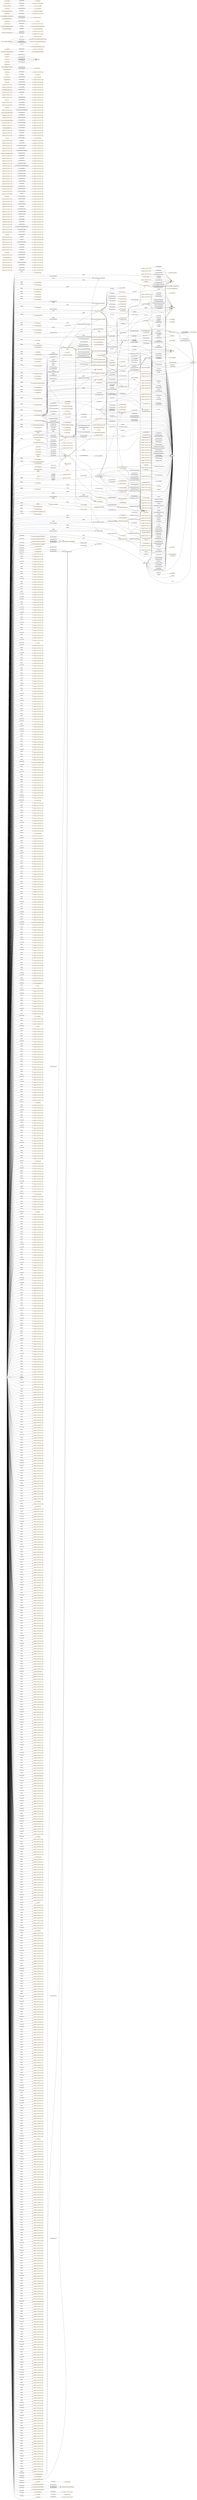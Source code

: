 digraph ar2dtool_diagram { 
rankdir=LR;
size="1501"
node [shape = rectangle, color="orange"]; "ns:AnnotationType" "ns:RelationInfo" "ns:ToolServiceInfo" "ns:LanguageDescriptionVideoInfo" "ns:CorpusText" "-47bcf41f:170c4779c7d:-7c79" "-47bcf41f:170c4779c7d:-7d8e" "-47bcf41f:170c4779c7d:-7d3a" "-47bcf41f:170c4779c7d:-7e57" "ns:VisualModelling" "-47bcf41f:170c4779c7d:-7f6c" "-47bcf41f:170c4779c7d:-7f9a" "ns:ComputationalLexicon" "ns:EvaluationMeasure" "ns:NgramInfo" "-47bcf41f:170c4779c7d:-7cc2" "-47bcf41f:170c4779c7d:-7fdc" "-47bcf41f:170c4779c7d:-7d40" "ns:UseNLPSpecific" "ns:EvaluationCriteria" "ns:FrameNet" "-47bcf41f:170c4779c7d:-7dca" "-47bcf41f:170c4779c7d:-7d1b" "-47bcf41f:170c4779c7d:-7df5" "-47bcf41f:170c4779c7d:-7e41" "ns:CorpusAudio" "ns:ByteOrder" "ns:CharacterEncodingInfo" "-47bcf41f:170c4779c7d:-7d06" "-47bcf41f:170c4779c7d:-7dbf" "-47bcf41f:170c4779c7d:-7d67" "ns:LexicalConceptualResourceMediaPart" "-47bcf41f:170c4779c7d:-7d6d" "ns:WordNet" "ns:ConversationalType" "-47bcf41f:170c4779c7d:-7ed6" "ns:SexOfPersons" "-47bcf41f:170c4779c7d:-7f15" "-47bcf41f:170c4779c7d:-7fa0" "ns:ScenarioType" "-47bcf41f:170c4779c7d:-7f83" "ns:EncodingLevel" "ns:OriginOfPersons" "-47bcf41f:170c4779c7d:-7f44" "-47bcf41f:170c4779c7d:-7ed3" "ns:VideoClassificationInfo" "ns:LexicalConceptualResourceInfo" "-47bcf41f:170c4779c7d:-7d49" "ns:SizeUnit" "ns:ModalityType" "-47bcf41f:170c4779c7d:-7cb1" "-47bcf41f:170c4779c7d:-7e8b" "ns:LanguageDescriptionTextInfo" "-47bcf41f:170c4779c7d:-7de4" "ns:DomainInfo" "-47bcf41f:170c4779c7d:-7c9f" "-47bcf41f:170c4779c7d:-7d75" "-47bcf41f:170c4779c7d:-7e28" "ns:GrammaticalPhenomenaCoverage" "ns:RecordingDeviceType" "-47bcf41f:170c4779c7d:-7ce4" "-47bcf41f:170c4779c7d:-7ccc" "-47bcf41f:170c4779c7d:-7d3d" "ns:LanguageDescriptionImage" "-47bcf41f:170c4779c7d:-7c86" "-47bcf41f:170c4779c7d:-7f9d" "ns:LexicalConceptualResourceType" "ns:CorpusVideoInfo" "ns:Thesaurus" "-47bcf41f:170c4779c7d:-7fca" "-47bcf41f:170c4779c7d:-7e64" "ns:OperatingSystem" "ns:InputInfo" "-47bcf41f:170c4779c7d:-7d89" "ns:NoiseLevel" "-47bcf41f:170c4779c7d:-7f33" "-47bcf41f:170c4779c7d:-7d29" "-47bcf41f:170c4779c7d:-7c56" "ns:LexicalConceptualResourceAudio" "-47bcf41f:170c4779c7d:-7ef8" "ns:SceneIllumination" "ns:OutputInfo" "ns:Availability" "ns:LicenceInfo" "ns:ToolServiceType" "ns:SegmentationLevel" "ns:CreationMode" "ns:EvaluationType" "-47bcf41f:170c4779c7d:-7d64" "ns:CorpusImageInfo" "-47bcf41f:170c4779c7d:-7f09" "-47bcf41f:170c4779c7d:-7e97" "ns:AnnotatedElements" "ns:Organization" "-47bcf41f:170c4779c7d:-7c75" "-47bcf41f:170c4779c7d:-7d37" "-47bcf41f:170c4779c7d:-7d20" "ns:Naturality" "-47bcf41f:170c4779c7d:-7d5b" "-47bcf41f:170c4779c7d:-7cb4" "ns:TimeCoverageInfo" "-47bcf41f:170c4779c7d:-7f75" "ns:CharacterEncoding" "-47bcf41f:170c4779c7d:-7e91" "-47bcf41f:170c4779c7d:-7ede" "ns:RasterOrVectorGraphics" "-47bcf41f:170c4779c7d:-7ed0" "ns:CorpusMediaPart" "ns:LexicalConceptualResourceTextInfo" "ns:RecordingQuality" "ns:BodyParts" "ns:AudioSizeInfo" "-47bcf41f:170c4779c7d:-7f36" "-47bcf41f:170c4779c7d:-7e18" "ns:LanguageInfo" "-47bcf41f:170c4779c7d:-7f67" "ns:ValidationType" "-47bcf41f:170c4779c7d:-7c59" "-47bcf41f:170c4779c7d:-7f3a" "ns:MembershipInfo" "ns:DurationOfEffectiveSpeechInfoUnit" "ns:SourceChannelType" "-47bcf41f:170c4779c7d:-7f64" "-47bcf41f:170c4779c7d:-7c97" "ns:ExtraTextualInformationUnit" "ns:ColourSpace" "ns:Use" "-47bcf41f:170c4779c7d:-7e8e" "-47bcf41f:170c4779c7d:-7db1" "-47bcf41f:170c4779c7d:-7d7d" "-47bcf41f:170c4779c7d:-7cd6" "-47bcf41f:170c4779c7d:-7f30" "-47bcf41f:170c4779c7d:-7c9b" "ns:ValidationExtent" "-47bcf41f:170c4779c7d:-7d71" "ns:TextIncludedInImage" "ns:CorpusTextInfo" "ns:ForeseenUseInfo" "-47bcf41f:170c4779c7d:-7e4a" "ns:BaseItem" "ns:ToolDocumentationType" "ns:CapturingEnvironment" "-47bcf41f:170c4779c7d:-7e07" "ns:ResourceType" "-47bcf41f:170c4779c7d:-7f56" "-47bcf41f:170c4779c7d:-7c67" "ns:LingualityType" "ns:CorpusImage" "ns:ValidationMode" "-47bcf41f:170c4779c7d:-7d25" "ns:MetadataInfo" "-47bcf41f:170c4779c7d:-7eeb" "ns:LexicalConceptualResourceVideo" "ns:MembershipInstitution" "ns:DistributionAccessMedium" "ns:ConditionsOfUse" "-47bcf41f:170c4779c7d:-7da0" "ns:ConformanceToClassificationScheme" "ns:AudioQualityMeasuresIncluded" "-47bcf41f:170c4779c7d:-7f4a" "-47bcf41f:170c4779c7d:-7ea0" "-47bcf41f:170c4779c7d:-7cf4" "ns:LinkToOtherMediaInfo" "ns:LanguageDescriptionType" "ns:CompatibleLexiconType" "-47bcf41f:170c4779c7d:-7eb7" "-47bcf41f:170c4779c7d:-7d4f" "-47bcf41f:170c4779c7d:-7d55" "ns:ResolutionStandard" "ns:SpeechInfluences" "-47bcf41f:170c4779c7d:-7cbe" "-47bcf41f:170c4779c7d:-7ec7" "ns:MultilingualityType" "-47bcf41f:170c4779c7d:-7d93" "ns:AgeOfPersons" "-47bcf41f:170c4779c7d:-7d14" "-47bcf41f:170c4779c7d:-7fa6" "-47bcf41f:170c4779c7d:-7f71" "ns:LicenseCategory" "ns:CorpusAudioInfo" "-47bcf41f:170c4779c7d:-7eda" "ns:RecordingEnvironment" "-47bcf41f:170c4779c7d:-7fc5" "-47bcf41f:170c4779c7d:-7fd4" "ns:Task" "ns:LexicalConceptualResourceImageInfo" "-47bcf41f:170c4779c7d:-7f61" "-47bcf41f:170c4779c7d:-7f88" "-47bcf41f:170c4779c7d:-7dbc" "ns:CompressionName" "-47bcf41f:170c4779c7d:-7e38" "ns:DurationOfAudioInfoUnit" "ns:ValidationInfo" "ns:DocumentInfo" "ns:ResolutionInfo" "-47bcf41f:170c4779c7d:-7fd9" "-47bcf41f:170c4779c7d:-7dc2" "ns:TextIncludedInVideo" "ns:AnnotationMode" "ns:GeographicCoverageInfo" "ns:TerminologicalResource" "ns:UserNature" "-47bcf41f:170c4779c7d:-7df1" "ns:FundingType" "ns:Quality" "ns:DynamicElementInfo" "ns:ImageFormatInfo" "ns:TextClassificationInfo" "-47bcf41f:170c4779c7d:-7eaa" "-47bcf41f:170c4779c7d:-7c64" "ns:EvaluationLevel" "ns:SpeakingImpairmentOfPersons" "-47bcf41f:170c4779c7d:-7ca3" "-47bcf41f:170c4779c7d:-7d58" "-47bcf41f:170c4779c7d:-7f7e" "ns:Documentation" "ns:LexicalConceptualResourceImage" "-47bcf41f:170c4779c7d:-7f8d" "-47bcf41f:170c4779c7d:-7f5e" "ns:SourceChannel" "ns:Actor" "ns:TextNumericalFormatInfo" "ns:ParticipantInfo" "ns:CorpusVideo" "-47bcf41f:170c4779c7d:-7efd" "-47bcf41f:170c4779c7d:-7ec4" "-47bcf41f:170c4779c7d:-7f79" "ns:CorpusTextNgram" "-47bcf41f:170c4779c7d:-7d79" "-47bcf41f:170c4779c7d:-7cac" "-47bcf41f:170c4779c7d:-7fa3" "-47bcf41f:170c4779c7d:-7daa" "ns:LexicalConceptualResourceText" "ns:CorpusInfo" "ns:Audience" "ns:LanguageDescriptionMediaPart" "ns:LanguageDescriptionInfo" "ns:LanguageDescriptionImageInfo" "-47bcf41f:170c4779c7d:-7ce0" "-47bcf41f:170c4779c7d:-7ca7" "-47bcf41f:170c4779c7d:-7e6e" "ns:WordList" "ns:StaticElementInfo" "-47bcf41f:170c4779c7d:-7cf0" "ns:Person" "ns:LanguageDescriptionVideo" "ns:Origin" "-47bcf41f:170c4779c7d:-7faf" "-47bcf41f:170c4779c7d:-7d85" "ns:ActualUseInfo" "-47bcf41f:170c4779c7d:-7cba" "ns:SpeechItems" "-47bcf41f:170c4779c7d:-7da5" "-47bcf41f:170c4779c7d:-7d32" "-47bcf41f:170c4779c7d:-7f92" "ns:HearingImpairmentOfPersons" "-47bcf41f:170c4779c7d:-7fa9" "ns:Project" "-47bcf41f:170c4779c7d:-7fc1" "ns:OtherMedia" "-47bcf41f:170c4779c7d:-7db9" "ns:LexicalConceptualResourceVideoInfo" "ns:Lexicon" "ns:SignalEncoding" "-47bcf41f:170c4779c7d:-7e9b" "-47bcf41f:170c4779c7d:-7c6a" "-47bcf41f:170c4779c7d:-7e15" "-47bcf41f:170c4779c7d:-7cc9" "ns:ModalityInfo" "ns:LanguageDescriptionText" "ns:VideoFormatInfo" "-47bcf41f:170c4779c7d:-7d5e" "-47bcf41f:170c4779c7d:-7c70" "ns:CorpusTextNumerical" "ns:AnnotationInfo" "ns:LexicalConceptualResourceAudioInfo" "-47bcf41f:170c4779c7d:-7c60" "-47bcf41f:170c4779c7d:-7ecd" "-47bcf41f:170c4779c7d:-7dc7" "ns:LanguageVarietyType" "ns:MediaType" "ns:TextFormatInfo" "-47bcf41f:170c4779c7d:-7cc6" "-47bcf41f:170c4779c7d:-7df9" "-47bcf41f:170c4779c7d:-7dd7" "-47bcf41f:170c4779c7d:-7f3e" "-47bcf41f:170c4779c7d:-7f5a" "-47bcf41f:170c4779c7d:-7cec" "-47bcf41f:170c4779c7d:-7e7b" "ns:LinguisticInformation" "ns:MachineReadableDictionary" "-47bcf41f:170c4779c7d:-7f97" "-47bcf41f:170c4779c7d:-7eca" "ns:Size" "-47bcf41f:170c4779c7d:-7c93" "ns:Interactivity" "-47bcf41f:170c4779c7d:-7e88" "-47bcf41f:170c4779c7d:-7d2d" "-47bcf41f:170c4779c7d:-7f21" "-47bcf41f:170c4779c7d:-7db6" "ns:LanguageVarietyInfo" "-47bcf41f:170c4779c7d:-7ea5" "-47bcf41f:170c4779c7d:-7d43" "ns:CorpusTextNumericalInfo" "-47bcf41f:170c4779c7d:-7fcf" "ns:AudioFormatInfo" "-47bcf41f:170c4779c7d:-7f2d" "-47bcf41f:170c4779c7d:-7c6d" "-47bcf41f:170c4779c7d:-7d81" "-47bcf41f:170c4779c7d:-7cdb" "ns:ImageClassificationInfo" "-47bcf41f:170c4779c7d:-7d52" "-47bcf41f:170c4779c7d:-7cd1" "-47bcf41f:170c4779c7d:-7cb7" "-47bcf41f:170c4779c7d:-7ce8" "ns:LanguageResource" "-47bcf41f:170c4779c7d:-7fba" "ns:CorpusTextNgramInfo" "ns:CapturingDeviceType" "-47bcf41f:170c4779c7d:-7f4e" "-47bcf41f:170c4779c7d:-7fb3" "ns:SignConvention" "-47bcf41f:170c4779c7d:-7cf8" "-47bcf41f:170c4779c7d:-7f52" "ns:ClassificationInfo" "-47bcf41f:170c4779c7d:-7e68" "ns:RelatedLexiconType" "ns:NonSpeechItems" "ns:ConformanceToStandardsBestPractices" "ns:AgeGroup" "ns:Ontology" "-47bcf41f:170c4779c7d:-7c5c" "-47bcf41f:170c4779c7d:-7d61" "ns:RequiredHardware" "ns:AudioClassificationInfo" "ns:ExtratextualInformation" ; /*classes style*/
	"ns:LanguageDescriptionText" -> "-47bcf41f:170c4779c7d:-7fef" [ label = "owl:equivalentClass" ];
	"ns:LanguageDescriptionText" -> "ns:LanguageDescriptionInfo" [ label = "rdfs:subclassOf" ];
	"ns:Lexicon" -> "-47bcf41f:170c4779c7d:-7fe7" [ label = "owl:equivalentClass" ];
	"ns:CorpusTextNumerical" -> "ns:CorpusInfo" [ label = "rdfs:subclassOf" ];
	"ns:languageDescriptionVideoInfo" -> "ns:languageDescriptionMediaPartInfo" [ label = "rdfs:subPropertyOf" ];
	"ns:noRedistriubtion" -> "-47bcf41f:170c4779c7d:-7dc3" [ label = "odrl:prohibition" ];
	"ns:DistributionInfo" -> "dcat:Distribution" [ label = "owl:equivalentClass" ];
	"ns:corpusTextNumericalInfo" -> "ns:corpusMediaPartInfo" [ label = "rdfs:subPropertyOf" ];
	"ns:amount" -> "msxml:size" [ label = "dct:replaces" ];
	"ns:MetadataInfo" -> "dcat:CatalogRecord" [ label = "owl:equivalentClass" ];
	"ns:attribution" -> "-47bcf41f:170c4779c7d:-7fab" [ label = "odrl:permission" ];
	"ns:Use" -> "msxml:foreseenUse" [ label = "dct:replaces" ];
	"ns:Use" -> "msxml:actualUse" [ label = "dct:replaces" ];
	"ns:lexicalConceptualResourceTextInfo" -> "ns:lexicalConceptualResourceMediaPartInfo" [ label = "rdfs:subPropertyOf" ];
	"ns:wordNet" -> "msxml:wordnet" [ label = "dct:replaces" ];
	"ns:durationOfEffectiveSpeechInfo" -> "ns:duration" [ label = "rdfs:subPropertyOf" ];
	"ns:imageGenre" -> "ns:genre" [ label = "rdfs:subPropertyOf" ];
	"ns:CorpusAudio" -> "ns:CorpusInfo" [ label = "rdfs:subclassOf" ];
	"ns:languageDescriptionTextInfo" -> "ns:languageDescriptionMediaPartInfo" [ label = "rdfs:subPropertyOf" ];
	"ns:onlyMSmembers" -> "-47bcf41f:170c4779c7d:-7dac" [ label = "odrl:permission" ];
	"ns:MachineReadableDictionary" -> "-47bcf41f:170c4779c7d:-7fe6" [ label = "owl:equivalentClass" ];
	"ns:GeographicCoverageClassification" -> "msxml:geographicCoverageInfo" [ label = "dct:replaces" ];
	"ns:corpusTextInfo" -> "ns:corpusMediaPartInfo" [ label = "rdfs:subPropertyOf" ];
	"ns:durationOfAudioInfo" -> "ns:duration" [ label = "rdfs:subPropertyOf" ];
	"ns:LanguageDescriptionImage" -> "-47bcf41f:170c4779c7d:-7ff1" [ label = "owl:equivalentClass" ];
	"ns:LanguageDescriptionImage" -> "ns:LanguageDescriptionInfo" [ label = "rdfs:subclassOf" ];
	"ns:textGenre" -> "ns:genre" [ label = "rdfs:subPropertyOf" ];
	"ns:Actor" -> "foaf:Actor" [ label = "owl:equivalentClass" ];
	"ns:Thesaurus" -> "-47bcf41f:170c4779c7d:-7fe3" [ label = "owl:equivalentClass" ];
	"ns:shareAlike" -> "-47bcf41f:170c4779c7d:-7d16" [ label = "odrl:permission" ];
	"ns:LanguageDescriptionVideo" -> "-47bcf41f:170c4779c7d:-7fed" [ label = "owl:equivalentClass" ];
	"ns:LanguageDescriptionVideo" -> "ns:LanguageDescriptionInfo" [ label = "rdfs:subclassOf" ];
	"ns:audioGenre" -> "ns:genre" [ label = "rdfs:subPropertyOf" ];
	"ns:corpusAudioInfo" -> "ns:corpusMediaPartInfo" [ label = "rdfs:subPropertyOf" ];
	"ns:lexicalConceptualResourceAudioInfo" -> "ns:lexicalConceptualResourceMediaPartInfo" [ label = "rdfs:subPropertyOf" ];
	"ns:ConditionsOfUse" -> "msxml:restrictionsOfUse" [ label = "dct:replaces" ];
	"http://purl.org/net/def/metashare" -> "http://john.mccr.ae/" [ label = "dct:creator" ];
	"http://purl.org/net/def/metashare" -> "http://lodserver.iula.upf.edu/Metashare/ontology/" [ label = "owl:priorVersion" ];
	"http://purl.org/net/def/metashare" -> "http://purl.org/ms-lod/MetaShareRights.ttl#" [ label = "owl:priorVersion" ];
	"http://purl.org/net/def/metashare" -> "ns:" [ label = "ns1:preferredNamespaceUri" ];
	"http://purl.org/net/def/metashare" -> "http://purl.org/NET/rdflicense/cc-by4.0" [ label = "dct:license" ];
	"ns:LexicalConceptualResourceText" -> "-47bcf41f:170c4779c7d:-7fe9" [ label = "owl:equivalentClass" ];
	"ns:LexicalConceptualResourceImage" -> "-47bcf41f:170c4779c7d:-7fea" [ label = "owl:equivalentClass" ];
	"ns:academic-nonCommercialUse" -> "-47bcf41f:170c4779c7d:-7fdd" [ label = "odrl:prohibition" ];
	"ns:academic-nonCommercialUse" -> "-47bcf41f:170c4779c7d:-7fdf" [ label = "odrl:permission" ];
	"ns:WordList" -> "-47bcf41f:170c4779c7d:-7fe1" [ label = "owl:equivalentClass" ];
	"ns:corpusMediaPartInfo" -> "ns:mediaPartInfo" [ label = "rdfs:subPropertyOf" ];
	"ns:CharacterEncodingSet" -> "msxml:characterEncoding" [ label = "dct:replaces" ];
	"ns:corpusImageInfo" -> "ns:corpusMediaPartInfo" [ label = "rdfs:subPropertyOf" ];
	"ns:lexicalConceptualResourceImageInfo" -> "ns:lexicalConceptualResourceMediaPartInfo" [ label = "rdfs:subPropertyOf" ];
	"ns:CorpusText" -> "ns:CorpusInfo" [ label = "rdfs:subclassOf" ];
	"ns:Person" -> "foaf:Actor" [ label = "owl:equivalentClass" ];
	"ns:availableThroughOtherDistributor" -> "msxml:notAvailableThroughMetashare" [ label = "dct:replaces" ];
	"ns:use" -> "msxml:foreseenUse" [ label = "dct:replaces" ];
	"ns:use" -> "msxml:actualUse" [ label = "dct:replaces" ];
	"ns:LexicalConceptualResourceVideo" -> "-47bcf41f:170c4779c7d:-7fe8" [ label = "owl:equivalentClass" ];
	"ns:FrameNet" -> "-47bcf41f:170c4779c7d:-7ff4" [ label = "owl:equivalentClass" ];
	"ns:LanguageResource" -> "dcat:Dataset" [ label = "owl:equivalentClass" ];
	"ns:LanguageResource" -> "msxml:resourceInfo" [ label = "dct:replaces" ];
	"ns:informLicensor" -> "-47bcf41f:170c4779c7d:-7e93" [ label = "odrl:permission" ];
	"ns:incorporate" -> "odrl:use" [ label = "ns3:broaderTransitive" ];
	"ns:durationOfEffectiveSpeechInfoUnit" -> "ns:durationUnit" [ label = "rdfs:subPropertyOf" ];
	"ns:noDerivatives" -> "-47bcf41f:170c4779c7d:-7dc4" [ label = "odrl:prohibition" ];
	"ns:corpusTextNgramInfo" -> "ns:corpusMediaPartInfo" [ label = "rdfs:subPropertyOf" ];
	"ns:Organization" -> "foaf:Organization" [ label = "owl:equivalentClass" ];
	"ns:frameNet" -> "msxml:framenet" [ label = "dct:replaces" ];
	"ns:corpusVideoInfo" -> "ns:corpusMediaPartInfo" [ label = "rdfs:subPropertyOf" ];
	"ns:Project" -> "foaf:Project" [ label = "owl:equivalentClass" ];
	"ns:CorpusVideo" -> "ns:CorpusInfo" [ label = "rdfs:subclassOf" ];
	"ns:lexicalConceptualResourceVideoInfo" -> "ns:lexicalConceptualResourceMediaPartInfo" [ label = "rdfs:subPropertyOf" ];
	"ns:CorpusTextNgram" -> "ns:CorpusInfo" [ label = "rdfs:subclassOf" ];
	"ns:LexicalConceptualResourceAudio" -> "-47bcf41f:170c4779c7d:-7feb" [ label = "owl:equivalentClass" ];
	"ns:redeposit" -> "-47bcf41f:170c4779c7d:-7d69" [ label = "odrl:permission" ];
	"ns:lexicalConceptualResourceMediaPartInfo" -> "ns:mediaPartInfo" [ label = "rdfs:subPropertyOf" ];
	"ns:languageDescriptionImageInfo" -> "ns:languageDescriptionMediaPartInfo" [ label = "rdfs:subPropertyOf" ];
	"ns:TimeCoverageClassification" -> "msxml:timeCoverageInfo" [ label = "dct:replaces" ];
	"ns:CorpusImage" -> "ns:CorpusInfo" [ label = "rdfs:subclassOf" ];
	"ns:durationOfAudioInfoUnit" -> "ns:durationUnit" [ label = "rdfs:subPropertyOf" ];
	"ns:LexicalConceptualResourceType" -> "ns:CompatibleLexiconType" [ label = "owl:equivalentClass" ];
	"ns:Document" -> "swrc:Publication" [ label = "owl:equivalentClass" ];
	"ns:DomainClassification" -> "msxml:domainInfo" [ label = "dct:replaces" ];
	"ns:ComputationalLexicon" -> "-47bcf41f:170c4779c7d:-7ffc" [ label = "owl:equivalentClass" ];
	"ns:videoGenre" -> "ns:genre" [ label = "rdfs:subPropertyOf" ];
	"ns:commericalUse" -> "-47bcf41f:170c4779c7d:-7f5b" [ label = "odrl:permission" ];
	"ns:TerminologicalResource" -> "-47bcf41f:170c4779c7d:-7fe4" [ label = "owl:equivalentClass" ];
	"ns:WordNet" -> "-47bcf41f:170c4779c7d:-7fe0" [ label = "owl:equivalentClass" ];
	"ns:communicate" -> "odrl:present" [ label = "ns3:closeMatch" ];
	"NULL" -> "-47bcf41f:170c4779c7d:-7ebf" [ label = "rdf:rest" ];
	"NULL" -> "-47bcf41f:170c4779c7d:-7efa" [ label = "rdf:rest" ];
	"NULL" -> "-47bcf41f:170c4779c7d:-7da2" [ label = "rdf:rest" ];
	"NULL" -> "-47bcf41f:170c4779c7d:-7cb9" [ label = "owl:unionOf" ];
	"NULL" -> "-47bcf41f:170c4779c7d:-7e54" [ label = "rdf:rest" ];
	"NULL" -> "-47bcf41f:170c4779c7d:-7ebb" [ label = "rdf:rest" ];
	"NULL" -> "-47bcf41f:170c4779c7d:-7f2e" [ label = "rdf:rest" ];
	"NULL" -> "-47bcf41f:170c4779c7d:-7d6e" [ label = "rdf:rest" ];
	"NULL" -> "-47bcf41f:170c4779c7d:-7d2f" [ label = "rdf:rest" ];
	"NULL" -> "ns:RecordingEnvironment" [ label = "rdf:first" ];
	"NULL" -> "-47bcf41f:170c4779c7d:-7fc3" [ label = "rdf:rest" ];
	"NULL" -> "ns:LanguageDescriptionImageInfo" [ label = "owl:someValuesFrom" ];
	"NULL" -> "-47bcf41f:170c4779c7d:-7f91" [ label = "owl:unionOf" ];
	"NULL" -> "-47bcf41f:170c4779c7d:-7e26" [ label = "rdf:rest" ];
	"NULL" -> "-47bcf41f:170c4779c7d:-7e61" [ label = "rdf:rest" ];
	"NULL" -> "-47bcf41f:170c4779c7d:-7e22" [ label = "rdf:rest" ];
	"NULL" -> "-47bcf41f:170c4779c7d:-7d7b" [ label = "rdf:rest" ];
	"NULL" -> "-47bcf41f:170c4779c7d:-7f8f" [ label = "rdf:rest" ];
	"NULL" -> "-47bcf41f:170c4779c7d:-7f49" [ label = "owl:unionOf" ];
	"NULL" -> "-47bcf41f:170c4779c7d:-7ec3" [ label = "owl:unionOf" ];
	"NULL" -> "-47bcf41f:170c4779c7d:-7d70" [ label = "owl:unionOf" ];
	"NULL" -> "-47bcf41f:170c4779c7d:-7fd0" [ label = "rdf:rest" ];
	"NULL" -> "-47bcf41f:170c4779c7d:-7dee" [ label = "rdf:rest" ];
	"NULL" -> "ns:ConformanceToStandardsBestPractices" [ label = "rdf:first" ];
	"NULL" -> "ns:ParticipantInfo" [ label = "rdf:first" ];
	"NULL" -> "-47bcf41f:170c4779c7d:-7c58" [ label = "owl:unionOf" ];
	"NULL" -> "-47bcf41f:170c4779c7d:-7c92" [ label = "owl:unionOf" ];
	"NULL" -> "-47bcf41f:170c4779c7d:-7ca6" [ label = "owl:unionOf" ];
	"NULL" -> "-47bcf41f:170c4779c7d:-7f1a" [ label = "rdf:rest" ];
	"NULL" -> "-47bcf41f:170c4779c7d:-7d0a" [ label = "rdf:rest" ];
	"NULL" -> "-47bcf41f:170c4779c7d:-7dfb" [ label = "rdf:rest" ];
	"NULL" -> "-47bcf41f:170c4779c7d:-7c6c" [ label = "owl:unionOf" ];
	"NULL" -> "-47bcf41f:170c4779c7d:-7e05" [ label = "rdf:rest" ];
	"NULL" -> "ns:ScenarioType" [ label = "rdf:first" ];
	"NULL" -> "-47bcf41f:170c4779c7d:-7e01" [ label = "rdf:rest" ];
	"NULL" -> "-47bcf41f:170c4779c7d:-7f6a" [ label = "rdf:rest" ];
	"NULL" -> "-47bcf41f:170c4779c7d:-7c9e" [ label = "owl:unionOf" ];
	"NULL" -> "-47bcf41f:170c4779c7d:-7ec8" [ label = "rdf:rest" ];
	"NULL" -> "-47bcf41f:170c4779c7d:-7c7c" [ label = "rdf:rest" ];
	"NULL" -> "-47bcf41f:170c4779c7d:-7cab" [ label = "owl:unionOf" ];
	"NULL" -> "ns:lexicon" [ label = "owl:hasValue" ];
	"NULL" -> "-47bcf41f:170c4779c7d:-7c85" [ label = "owl:unionOf" ];
	"NULL" -> "-47bcf41f:170c4779c7d:-7d77" [ label = "rdf:rest" ];
	"NULL" -> "ns:TextIncludedInVideo" [ label = "rdf:first" ];
	"NULL" -> "ns:CorpusImageInfo" [ label = "rdf:first" ];
	"NULL" -> "-47bcf41f:170c4779c7d:-7e9d" [ label = "rdf:rest" ];
	"NULL" -> "-47bcf41f:170c4779c7d:-7ed9" [ label = "owl:unionOf" ];
	"NULL" -> "-47bcf41f:170c4779c7d:-7cd2" [ label = "rdf:rest" ];
	"NULL" -> "-47bcf41f:170c4779c7d:-7e5e" [ label = "rdf:rest" ];
	"NULL" -> "-47bcf41f:170c4779c7d:-7ee6" [ label = "rdf:rest" ];
	"NULL" -> "-47bcf41f:170c4779c7d:-7f98" [ label = "rdf:rest" ];
	"NULL" -> "-47bcf41f:170c4779c7d:-7f7d" [ label = "owl:unionOf" ];
	"NULL" -> "-47bcf41f:170c4779c7d:-7d45" [ label = "rdf:rest" ];
	"NULL" -> "-47bcf41f:170c4779c7d:-7e6b" [ label = "rdf:rest" ];
	"NULL" -> "-47bcf41f:170c4779c7d:-7ef3" [ label = "rdf:rest" ];
	"NULL" -> "-47bcf41f:170c4779c7d:-7eb4" [ label = "rdf:rest" ];
	"NULL" -> "-47bcf41f:170c4779c7d:-7d91" [ label = "rdf:rest" ];
	"NULL" -> "-47bcf41f:170c4779c7d:-7e2c" [ label = "rdf:rest" ];
	"NULL" -> "-47bcf41f:170c4779c7d:-7ca0" [ label = "rdf:rest" ];
	"NULL" -> "-47bcf41f:170c4779c7d:-7d17" [ label = "rdf:rest" ];
	"NULL" -> "ns:VisualModelling" [ label = "rdf:first" ];
	"NULL" -> "-47bcf41f:170c4779c7d:-7f27" [ label = "rdf:rest" ];
	"NULL" -> "-47bcf41f:170c4779c7d:-7f23" [ label = "rdf:rest" ];
	"NULL" -> "ns:CharacterEncoding" [ label = "rdf:first" ];
	"NULL" -> "ns:SceneIllumination" [ label = "rdf:first" ];
	"NULL" -> "-47bcf41f:170c4779c7d:-7f96" [ label = "owl:unionOf" ];
	"NULL" -> "-47bcf41f:170c4779c7d:-7ec1" [ label = "rdf:rest" ];
	"NULL" -> "ns:SpeechItems" [ label = "rdf:first" ];
	"NULL" -> "-47bcf41f:170c4779c7d:-7f73" [ label = "rdf:rest" ];
	"NULL" -> "-47bcf41f:170c4779c7d:-7ec6" [ label = "owl:unionOf" ];
	"NULL" -> "-47bcf41f:170c4779c7d:-7de7" [ label = "rdf:rest" ];
	"NULL" -> "-47bcf41f:170c4779c7d:-7e99" [ label = "rdf:rest" ];
	"NULL" -> "-47bcf41f:170c4779c7d:-7e0b" [ label = "rdf:rest" ];
	"NULL" -> "-47bcf41f:170c4779c7d:-7f80" [ label = "rdf:rest" ];
	"NULL" -> "-47bcf41f:170c4779c7d:-7cad" [ label = "rdf:rest" ];
	"NULL" -> "ns:Audience" [ label = "rdf:first" ];
	"NULL" -> "-47bcf41f:170c4779c7d:-7fb8" [ label = "rdf:rest" ];
	"NULL" -> "ns:LexicalConceptualResourceVideoInfo" [ label = "rdf:first" ];
	"NULL" -> "-47bcf41f:170c4779c7d:-7f82" [ label = "owl:unionOf" ];
	"NULL" -> "-47bcf41f:170c4779c7d:-7df4" [ label = "owl:unionOf" ];
	"NULL" -> "-47bcf41f:170c4779c7d:-7ece" [ label = "rdf:rest" ];
	"NULL" -> "-47bcf41f:170c4779c7d:-7f8c" [ label = "owl:unionOf" ];
	"NULL" -> "-47bcf41f:170c4779c7d:-7ce7" [ label = "owl:unionOf" ];
	"NULL" -> "-47bcf41f:170c4779c7d:-7dbe" [ label = "owl:unionOf" ];
	"NULL" -> "ns:lexicalConceptualResourceAudioInfo" [ label = "owl:onProperty" ];
	"NULL" -> "-47bcf41f:170c4779c7d:-7fd6" [ label = "rdf:rest" ];
	"NULL" -> "-47bcf41f:170c4779c7d:-7e39" [ label = "rdf:rest" ];
	"NULL" -> "-47bcf41f:170c4779c7d:-7e74" [ label = "rdf:rest" ];
	"NULL" -> "-47bcf41f:170c4779c7d:-7edb" [ label = "rdf:rest" ];
	"NULL" -> "ns:NoiseLevel" [ label = "rdf:first" ];
	"NULL" -> "-47bcf41f:170c4779c7d:-7e35" [ label = "rdf:rest" ];
	"NULL" -> "-47bcf41f:170c4779c7d:-7f0f" [ label = "rdf:rest" ];
	"NULL" -> "-47bcf41f:170c4779c7d:-7d13" [ label = "owl:unionOf" ];
	"NULL" -> "ns:LanguageDescriptionVideoInfo" [ label = "rdf:first" ];
	"NULL" -> "-47bcf41f:170c4779c7d:-7e81" [ label = "rdf:rest" ];
	"NULL" -> "-47bcf41f:170c4779c7d:-7e42" [ label = "rdf:rest" ];
	"NULL" -> "-47bcf41f:170c4779c7d:-7d9b" [ label = "rdf:rest" ];
	"NULL" -> "-47bcf41f:170c4779c7d:-7d5c" [ label = "rdf:rest" ];
	"NULL" -> "ns:lexicalConceptualResourceType" [ label = "owl:onProperty" ];
	"NULL" -> "-47bcf41f:170c4779c7d:-7cd0" [ label = "owl:unionOf" ];
	"NULL" -> "-47bcf41f:170c4779c7d:-7d1d" [ label = "rdf:rest" ];
	"NULL" -> "-47bcf41f:170c4779c7d:-7fb1" [ label = "rdf:rest" ];
	"NULL" -> "-47bcf41f:170c4779c7d:-7d88" [ label = "owl:unionOf" ];
	"NULL" -> "-47bcf41f:170c4779c7d:-7dcf" [ label = "rdf:rest" ];
	"NULL" -> "ns:InputInfo" [ label = "rdf:first" ];
	"NULL" -> "-47bcf41f:170c4779c7d:-7d2a" [ label = "rdf:rest" ];
	"NULL" -> "-47bcf41f:170c4779c7d:-7ddc" [ label = "rdf:rest" ];
	"NULL" -> "ns:CorpusAudioInfo" [ label = "rdf:first" ];
	"NULL" -> "-47bcf41f:170c4779c7d:-7e21" [ label = "rdf:rest" ];
	"NULL" -> "-47bcf41f:170c4779c7d:-7c8f" [ label = "rdf:rest" ];
	"NULL" -> "-47bcf41f:170c4779c7d:-7f8a" [ label = "rdf:rest" ];
	"NULL" -> "-47bcf41f:170c4779c7d:-7cd8" [ label = "rdf:rest" ];
	"NULL" -> "-47bcf41f:170c4779c7d:-7f4b" [ label = "rdf:rest" ];
	"NULL" -> "-47bcf41f:170c4779c7d:-7ed5" [ label = "owl:unionOf" ];
	"NULL" -> "-47bcf41f:170c4779c7d:-7cc1" [ label = "owl:unionOf" ];
	"NULL" -> "ns:toolServiceInfo" [ label = "owl:onProperty" ];
	"NULL" -> "ns:corpusTextNumericalInfo" [ label = "owl:onProperty" ];
	"NULL" -> "-47bcf41f:170c4779c7d:-7c9c" [ label = "rdf:rest" ];
	"NULL" -> "-47bcf41f:170c4779c7d:-7c5d" [ label = "rdf:rest" ];
	"NULL" -> "ns:LanguageDescriptionVideoInfo" [ label = "owl:someValuesFrom" ];
	"NULL" -> "-47bcf41f:170c4779c7d:-7ce5" [ label = "rdf:rest" ];
	"NULL" -> "-47bcf41f:170c4779c7d:-7ef9" [ label = "rdf:rest" ];
	"NULL" -> "-47bcf41f:170c4779c7d:-7d97" [ label = "rdf:rest" ];
	"NULL" -> "-47bcf41f:170c4779c7d:-7fcb" [ label = "rdf:rest" ];
	"NULL" -> "-47bcf41f:170c4779c7d:-7e7e" [ label = "rdf:rest" ];
	"NULL" -> "ns:CorpusImageInfo" [ label = "owl:someValuesFrom" ];
	"NULL" -> "-47bcf41f:170c4779c7d:-7cf2" [ label = "rdf:rest" ];
	"NULL" -> "-47bcf41f:170c4779c7d:-7fa2" [ label = "owl:unionOf" ];
	"NULL" -> "-47bcf41f:170c4779c7d:-7e3f" [ label = "rdf:rest" ];
	"NULL" -> "-47bcf41f:170c4779c7d:-7d65" [ label = "rdf:rest" ];
	"NULL" -> "-47bcf41f:170c4779c7d:-7d26" [ label = "rdf:rest" ];
	"NULL" -> "ns:LanguageResource" [ label = "rdf:first" ];
	"NULL" -> "cc:DerivativeWorks" [ label = "odrl:action" ];
	"NULL" -> "-47bcf41f:170c4779c7d:-7f47" [ label = "rdf:rest" ];
	"NULL" -> "-47bcf41f:170c4779c7d:-7cef" [ label = "owl:unionOf" ];
	"NULL" -> "-47bcf41f:170c4779c7d:-7cc0" [ label = "rdf:rest" ];
	"NULL" -> "-47bcf41f:170c4779c7d:-7e4c" [ label = "rdf:rest" ];
	"NULL" -> "-47bcf41f:170c4779c7d:-7ed4" [ label = "rdf:rest" ];
	"NULL" -> "-47bcf41f:170c4779c7d:-7d3c" [ label = "owl:unionOf" ];
	"NULL" -> "-47bcf41f:170c4779c7d:-7d72" [ label = "rdf:rest" ];
	"NULL" -> "-47bcf41f:170c4779c7d:-7c55" [ label = "owl:unionOf" ];
	"NULL" -> "-47bcf41f:170c4779c7d:-7f86" [ label = "rdf:rest" ];
	"NULL" -> "ns:VideoFormatInfo" [ label = "rdf:first" ];
	"NULL" -> "-47bcf41f:170c4779c7d:-7d33" [ label = "rdf:rest" ];
	"NULL" -> "-47bcf41f:170c4779c7d:-7e0d" [ label = "rdf:rest" ];
	"NULL" -> "-47bcf41f:170c4779c7d:-7c98" [ label = "rdf:rest" ];
	"NULL" -> "-47bcf41f:170c4779c7d:-7ee1" [ label = "rdf:rest" ];
	"NULL" -> "-47bcf41f:170c4779c7d:-7f58" [ label = "rdf:rest" ];
	"NULL" -> "-47bcf41f:170c4779c7d:-7cff" [ label = "rdf:rest" ];
	"NULL" -> "-47bcf41f:170c4779c7d:-7f93" [ label = "rdf:rest" ];
	"NULL" -> "-47bcf41f:170c4779c7d:-7e1a" [ label = "rdf:rest" ];
	"NULL" -> "-47bcf41f:170c4779c7d:-7ea2" [ label = "rdf:rest" ];
	"NULL" -> "-47bcf41f:170c4779c7d:-7f50" [ label = "rdf:rest" ];
	"NULL" -> "-47bcf41f:170c4779c7d:-7db7" [ label = "rdf:rest" ];
	"NULL" -> "-47bcf41f:170c4779c7d:-7d01" [ label = "rdf:rest" ];
	"NULL" -> "-47bcf41f:170c4779c7d:-7f11" [ label = "rdf:rest" ];
	"NULL" -> "ns:MetadataInfo" [ label = "rdf:first" ];
	"NULL" -> "-47bcf41f:170c4779c7d:-7ccd" [ label = "rdf:rest" ];
	"NULL" -> "-47bcf41f:170c4779c7d:-7dd5" [ label = "rdf:rest" ];
	"NULL" -> "-47bcf41f:170c4779c7d:-7c73" [ label = "rdf:rest" ];
	"NULL" -> "-47bcf41f:170c4779c7d:-7eee" [ label = "rdf:rest" ];
	"NULL" -> "ns:OriginOfPersons" [ label = "rdf:first" ];
	"NULL" -> "-47bcf41f:170c4779c7d:-7db8" [ label = "owl:unionOf" ];
	"NULL" -> "-47bcf41f:170c4779c7d:-7de2" [ label = "rdf:rest" ];
	"NULL" -> "-47bcf41f:170c4779c7d:-7efb" [ label = "rdf:rest" ];
	"NULL" -> "-47bcf41f:170c4779c7d:-7e59" [ label = "rdf:rest" ];
	"NULL" -> "-47bcf41f:170c4779c7d:-7d80" [ label = "owl:unionOf" ];
	"NULL" -> "-47bcf41f:170c4779c7d:-7c80" [ label = "rdf:rest" ];
	"NULL" -> "-47bcf41f:170c4779c7d:-7e94" [ label = "rdf:rest" ];
	"NULL" -> "-47bcf41f:170c4779c7d:-7da3" [ label = "rdf:rest" ];
	"NULL" -> "ns:lexicalConcepturalResourceType" [ label = "owl:onProperty" ];
	"NULL" -> "-47bcf41f:170c4779c7d:-7c69" [ label = "owl:unionOf" ];
	"NULL" -> "-47bcf41f:170c4779c7d:-7e55" [ label = "rdf:rest" ];
	"NULL" -> "-47bcf41f:170c4779c7d:-7ebc" [ label = "rdf:rest" ];
	"NULL" -> "-47bcf41f:170c4779c7d:-7d6f" [ label = "rdf:rest" ];
	"NULL" -> "-47bcf41f:170c4779c7d:-7e62" [ label = "rdf:rest" ];
	"NULL" -> "-47bcf41f:170c4779c7d:-7e92" [ label = "odrl:duty" ];
	"NULL" -> "-47bcf41f:170c4779c7d:-7e23" [ label = "rdf:rest" ];
	"NULL" -> "-47bcf41f:170c4779c7d:-7d36" [ label = "owl:unionOf" ];
	"NULL" -> "-47bcf41f:170c4779c7d:-7fd1" [ label = "rdf:rest" ];
	"NULL" -> "-47bcf41f:170c4779c7d:-7def" [ label = "rdf:rest" ];
	"NULL" -> "-47bcf41f:170c4779c7d:-7e37" [ label = "owl:unionOf" ];
	"NULL" -> "-47bcf41f:170c4779c7d:-7e30" [ label = "rdf:rest" ];
	"NULL" -> "-47bcf41f:170c4779c7d:-7d4a" [ label = "rdf:rest" ];
	"NULL" -> "ns:corpusTextNgramInfo" [ label = "owl:onProperty" ];
	"NULL" -> "-47bcf41f:170c4779c7d:-7d0b" [ label = "rdf:rest" ];
	"NULL" -> "-47bcf41f:170c4779c7d:-7dfc" [ label = "rdf:rest" ];
	"NULL" -> "-47bcf41f:170c4779c7d:-7f1b" [ label = "rdf:rest" ];
	"NULL" -> "-47bcf41f:170c4779c7d:-7dbd" [ label = "rdf:rest" ];
	"NULL" -> "-47bcf41f:170c4779c7d:-7ca8" [ label = "rdf:rest" ];
	"NULL" -> "-47bcf41f:170c4779c7d:-7e02" [ label = "rdf:rest" ];
	"NULL" -> "ns:LexicalConceptualResourceImageInfo" [ label = "owl:someValuesFrom" ];
	"NULL" -> "-47bcf41f:170c4779c7d:-7d57" [ label = "owl:unionOf" ];
	"NULL" -> "ns:Actor" [ label = "rdf:first" ];
	"NULL" -> "-47bcf41f:170c4779c7d:-7cda" [ label = "owl:unionOf" ];
	"NULL" -> "-47bcf41f:170c4779c7d:-7c7d" [ label = "rdf:rest" ];
	"NULL" -> "-47bcf41f:170c4779c7d:-7cdf" [ label = "owl:unionOf" ];
	"NULL" -> "ns:TextFormatInfo" [ label = "rdf:first" ];
	"NULL" -> "ns:terminologicalResource" [ label = "owl:hasValue" ];
	"NULL" -> "rdf:nil" [ label = "rdf:rest" ];
	"NULL" -> "-47bcf41f:170c4779c7d:-7c8a" [ label = "rdf:rest" ];
	"NULL" -> "-47bcf41f:170c4779c7d:-7f63" [ label = "owl:unionOf" ];
	"NULL" -> "-47bcf41f:170c4779c7d:-7f66" [ label = "owl:unionOf" ];
	"NULL" -> "-47bcf41f:170c4779c7d:-7fac" [ label = "rdf:rest" ];
	"NULL" -> "ns:MediaType" [ label = "rdf:first" ];
	"NULL" -> "-47bcf41f:170c4779c7d:-7e9e" [ label = "rdf:rest" ];
	"NULL" -> "-47bcf41f:170c4779c7d:-7cd3" [ label = "rdf:rest" ];
	"NULL" -> "-47bcf41f:170c4779c7d:-7e5f" [ label = "rdf:rest" ];
	"NULL" -> "-47bcf41f:170c4779c7d:-7ee7" [ label = "rdf:rest" ];
	"NULL" -> "-47bcf41f:170c4779c7d:-7f3d" [ label = "owl:unionOf" ];
	"NULL" -> "ns:LexicalConceptualResourceInfo" [ label = "rdf:first" ];
	"NULL" -> "-47bcf41f:170c4779c7d:-7d46" [ label = "rdf:rest" ];
	"NULL" -> "ns:ColourSpace" [ label = "rdf:first" ];
	"NULL" -> "-47bcf41f:170c4779c7d:-7e6c" [ label = "rdf:rest" ];
	"NULL" -> "ns:corpusInfo" [ label = "owl:onProperty" ];
	"NULL" -> "-47bcf41f:170c4779c7d:-7ef4" [ label = "rdf:rest" ];
	"NULL" -> "-47bcf41f:170c4779c7d:-7eb5" [ label = "rdf:rest" ];
	"NULL" -> "-47bcf41f:170c4779c7d:-7ca1" [ label = "rdf:rest" ];
	"NULL" -> "odrl:eq" [ label = "odrl:operator" ];
	"NULL" -> "-47bcf41f:170c4779c7d:-7e2d" [ label = "rdf:rest" ];
	"NULL" -> "-47bcf41f:170c4779c7d:-7d18" [ label = "rdf:rest" ];
	"NULL" -> "ns:CorpusVideoInfo" [ label = "owl:someValuesFrom" ];
	"NULL" -> "-47bcf41f:170c4779c7d:-7f28" [ label = "rdf:rest" ];
	"NULL" -> "-47bcf41f:170c4779c7d:-7d53" [ label = "rdf:rest" ];
	"NULL" -> "-47bcf41f:170c4779c7d:-7f24" [ label = "rdf:rest" ];
	"NULL" -> "ns:CapturingDeviceType" [ label = "rdf:first" ];
	"NULL" -> "-47bcf41f:170c4779c7d:-7dc1" [ label = "owl:unionOf" ];
	"NULL" -> "-47bcf41f:170c4779c7d:-7e3a" [ label = "rdf:rest" ];
	"NULL" -> "-47bcf41f:170c4779c7d:-7ec2" [ label = "rdf:rest" ];
	"NULL" -> "-47bcf41f:170c4779c7d:-7d21" [ label = "rdf:rest" ];
	"NULL" -> "-47bcf41f:170c4779c7d:-7f31" [ label = "rdf:rest" ];
	"NULL" -> "ns:ModalityType" [ label = "rdf:first" ];
	"NULL" -> "-47bcf41f:170c4779c7d:-7de8" [ label = "rdf:rest" ];
	"NULL" -> "-47bcf41f:170c4779c7d:-7ced" [ label = "rdf:rest" ];
	"NULL" -> "-47bcf41f:170c4779c7d:-7e0c" [ label = "rdf:rest" ];
	"NULL" -> "-47bcf41f:170c4779c7d:-7f81" [ label = "rdf:rest" ];
	"NULL" -> "-47bcf41f:170c4779c7d:-7cae" [ label = "rdf:rest" ];
	"NULL" -> "-47bcf41f:170c4779c7d:-7f03" [ label = "rdf:rest" ];
	"NULL" -> "ns:NonSpeechItems" [ label = "rdf:first" ];
	"NULL" -> "-47bcf41f:170c4779c7d:-7cfa" [ label = "rdf:rest" ];
	"NULL" -> "-47bcf41f:170c4779c7d:-7c54" [ label = "rdf:rest" ];
	"NULL" -> "-47bcf41f:170c4779c7d:-7cbb" [ label = "rdf:rest" ];
	"NULL" -> "-47bcf41f:170c4779c7d:-7e40" [ label = "owl:unionOf" ];
	"NULL" -> "-47bcf41f:170c4779c7d:-7fc6" [ label = "rdf:rest" ];
	"NULL" -> "-47bcf41f:170c4779c7d:-7da9" [ label = "owl:unionOf" ];
	"NULL" -> "-47bcf41f:170c4779c7d:-7e75" [ label = "rdf:rest" ];
	"NULL" -> "ns:BodyParts" [ label = "rdf:first" ];
	"NULL" -> "-47bcf41f:170c4779c7d:-7c61" [ label = "rdf:rest" ];
	"NULL" -> "ns:AudioSizeInfo" [ label = "rdf:first" ];
	"NULL" -> "-47bcf41f:170c4779c7d:-7edc" [ label = "rdf:rest" ];
	"NULL" -> "-47bcf41f:170c4779c7d:-7e36" [ label = "rdf:rest" ];
	"NULL" -> "-47bcf41f:170c4779c7d:-7d8f" [ label = "rdf:rest" ];
	"NULL" -> "ns:languageDescriptionVideoInfo" [ label = "owl:onProperty" ];
	"NULL" -> "-47bcf41f:170c4779c7d:-7dd0" [ label = "rdf:rest" ];
	"NULL" -> "-47bcf41f:170c4779c7d:-7eae" [ label = "rdf:rest" ];
	"NULL" -> "ns:DynamicElementInfo" [ label = "rdf:first" ];
	"NULL" -> "cc:Attribution" [ label = "odrl:action" ];
	"NULL" -> "-47bcf41f:170c4779c7d:-7e82" [ label = "rdf:rest" ];
	"NULL" -> "-47bcf41f:170c4779c7d:-7e43" [ label = "rdf:rest" ];
	"NULL" -> "-47bcf41f:170c4779c7d:-7fc0" [ label = "owl:unionOf" ];
	"NULL" -> "-47bcf41f:170c4779c7d:-7d9c" [ label = "rdf:rest" ];
	"NULL" -> "-47bcf41f:170c4779c7d:-7f1d" [ label = "rdf:rest" ];
	"NULL" -> "-47bcf41f:170c4779c7d:-7d1e" [ label = "rdf:rest" ];
	"NULL" -> "-47bcf41f:170c4779c7d:-7d48" [ label = "owl:unionOf" ];
	"NULL" -> "-47bcf41f:170c4779c7d:-7e19" [ label = "rdf:rest" ];
	"NULL" -> "-47bcf41f:170c4779c7d:-7e9a" [ label = "owl:unionOf" ];
	"NULL" -> "-47bcf41f:170c4779c7d:-7e49" [ label = "owl:unionOf" ];
	"NULL" -> "-47bcf41f:170c4779c7d:-7e50" [ label = "rdf:rest" ];
	"NULL" -> "-47bcf41f:170c4779c7d:-7d6a" [ label = "rdf:rest" ];
	"NULL" -> "-47bcf41f:170c4779c7d:-7d2b" [ label = "rdf:rest" ];
	"NULL" -> "-47bcf41f:170c4779c7d:-7f3b" [ label = "rdf:rest" ];
	"NULL" -> "-47bcf41f:170c4779c7d:-7ddd" [ label = "rdf:rest" ];
	"NULL" -> "-47bcf41f:170c4779c7d:-7ec9" [ label = "owl:unionOf" ];
	"NULL" -> "-47bcf41f:170c4779c7d:-7f8b" [ label = "rdf:rest" ];
	"NULL" -> "-47bcf41f:170c4779c7d:-7e87" [ label = "owl:unionOf" ];
	"NULL" -> "-47bcf41f:170c4779c7d:-7cd9" [ label = "rdf:rest" ];
	"NULL" -> "ns:corpusImageInfo" [ label = "owl:onProperty" ];
	"NULL" -> "-47bcf41f:170c4779c7d:-7f4c" [ label = "rdf:rest" ];
	"NULL" -> "-47bcf41f:170c4779c7d:-7daf" [ label = "rdf:rest" ];
	"NULL" -> "-47bcf41f:170c4779c7d:-7dea" [ label = "rdf:rest" ];
	"NULL" -> "cc:Reproduction" [ label = "odrl:action" ];
	"NULL" -> "-47bcf41f:170c4779c7d:-7ee9" [ label = "rdf:rest" ];
	"NULL" -> "-47bcf41f:170c4779c7d:-7c9d" [ label = "rdf:rest" ];
	"NULL" -> "-47bcf41f:170c4779c7d:-7c96" [ label = "owl:unionOf" ];
	"NULL" -> "-47bcf41f:170c4779c7d:-7c5e" [ label = "rdf:rest" ];
	"NULL" -> "-47bcf41f:170c4779c7d:-7ce6" [ label = "rdf:rest" ];
	"NULL" -> "-47bcf41f:170c4779c7d:-7d98" [ label = "rdf:rest" ];
	"NULL" -> "-47bcf41f:170c4779c7d:-7d59" [ label = "rdf:rest" ];
	"NULL" -> "-47bcf41f:170c4779c7d:-7fc9" [ label = "owl:unionOf" ];
	"NULL" -> "-47bcf41f:170c4779c7d:-7fcc" [ label = "rdf:rest" ];
	"NULL" -> "-47bcf41f:170c4779c7d:-7e2f" [ label = "rdf:rest" ];
	"NULL" -> "ns:ModalityInfo" [ label = "rdf:first" ];
	"NULL" -> "-47bcf41f:170c4779c7d:-7c6b" [ label = "rdf:rest" ];
	"NULL" -> "-47bcf41f:170c4779c7d:-7e7f" [ label = "rdf:rest" ];
	"NULL" -> "ns:SourceChannelType" [ label = "rdf:first" ];
	"NULL" -> "cc:CommercialUse" [ label = "odrl:action" ];
	"NULL" -> "-47bcf41f:170c4779c7d:-7e8c" [ label = "rdf:rest" ];
	"NULL" -> "ns:CharacterEncodingInfo" [ label = "rdf:first" ];
	"NULL" -> "-47bcf41f:170c4779c7d:-7e4d" [ label = "rdf:rest" ];
	"NULL" -> "-47bcf41f:170c4779c7d:-7d38" [ label = "rdf:rest" ];
	"NULL" -> "-47bcf41f:170c4779c7d:-7f48" [ label = "rdf:rest" ];
	"NULL" -> "-47bcf41f:170c4779c7d:-7d73" [ label = "rdf:rest" ];
	"NULL" -> "-47bcf41f:170c4779c7d:-7d34" [ label = "rdf:rest" ];
	"NULL" -> "ns:wordList" [ label = "owl:hasValue" ];
	"NULL" -> "-47bcf41f:170c4779c7d:-7e0e" [ label = "rdf:rest" ];
	"NULL" -> "-47bcf41f:170c4779c7d:-7f2f" [ label = "owl:unionOf" ];
	"NULL" -> "-47bcf41f:170c4779c7d:-7e5a" [ label = "rdf:rest" ];
	"NULL" -> "-47bcf41f:170c4779c7d:-7ee2" [ label = "rdf:rest" ];
	"NULL" -> "-47bcf41f:170c4779c7d:-7c99" [ label = "rdf:rest" ];
	"NULL" -> "-47bcf41f:170c4779c7d:-7e1b" [ label = "rdf:rest" ];
	"NULL" -> "-47bcf41f:170c4779c7d:-7f94" [ label = "rdf:rest" ];
	"NULL" -> "-47bcf41f:170c4779c7d:-7ea3" [ label = "rdf:rest" ];
	"NULL" -> "-47bcf41f:170c4779c7d:-7f16" [ label = "rdf:rest" ];
	"NULL" -> "-47bcf41f:170c4779c7d:-7d41" [ label = "rdf:rest" ];
	"NULL" -> "-47bcf41f:170c4779c7d:-7d02" [ label = "rdf:rest" ];
	"NULL" -> "-47bcf41f:170c4779c7d:-7f12" [ label = "rdf:rest" ];
	"NULL" -> "-47bcf41f:170c4779c7d:-7d54" [ label = "owl:unionOf" ];
	"NULL" -> "-47bcf41f:170c4779c7d:-7e6d" [ label = "owl:unionOf" ];
	"NULL" -> "ns:CorpusVideoInfo" [ label = "rdf:first" ];
	"NULL" -> "-47bcf41f:170c4779c7d:-7eb0" [ label = "rdf:rest" ];
	"NULL" -> "-47bcf41f:170c4779c7d:-7cce" [ label = "rdf:rest" ];
	"NULL" -> "-47bcf41f:170c4779c7d:-7f62" [ label = "rdf:rest" ];
	"NULL" -> "ns:onlyMSmembers" [ label = "odrl:recipient" ];
	"NULL" -> "-47bcf41f:170c4779c7d:-7eef" [ label = "rdf:rest" ];
	"NULL" -> "ns:LexicalConceptualResourceTextInfo" [ label = "owl:someValuesFrom" ];
	"NULL" -> "-47bcf41f:170c4779c7d:-7cf3" [ label = "owl:unionOf" ];
	"NULL" -> "-47bcf41f:170c4779c7d:-7f6b" [ label = "owl:unionOf" ];
	"NULL" -> "-47bcf41f:170c4779c7d:-7fa7" [ label = "rdf:rest" ];
	"NULL" -> "ns:LanguageDescriptionTextInfo" [ label = "owl:someValuesFrom" ];
	"NULL" -> "-47bcf41f:170c4779c7d:-7c81" [ label = "rdf:rest" ];
	"NULL" -> "-47bcf41f:170c4779c7d:-7e95" [ label = "rdf:rest" ];
	"NULL" -> "-47bcf41f:170c4779c7d:-7ccb" [ label = "owl:unionOf" ];
	"NULL" -> "-47bcf41f:170c4779c7d:-7ebd" [ label = "rdf:rest" ];
	"NULL" -> "ns:ToolServiceInfo" [ label = "owl:someValuesFrom" ];
	"NULL" -> "-47bcf41f:170c4779c7d:-7cb6" [ label = "owl:unionOf" ];
	"NULL" -> "ns:SexOfPersons" [ label = "rdf:first" ];
	"NULL" -> "-47bcf41f:170c4779c7d:-7ed2" [ label = "owl:unionOf" ];
	"NULL" -> "-47bcf41f:170c4779c7d:-7df8" [ label = "owl:unionOf" ];
	"NULL" -> "ns:UseNLPSpecific" [ label = "rdf:first" ];
	"NULL" -> "-47bcf41f:170c4779c7d:-7e24" [ label = "rdf:rest" ];
	"NULL" -> "ns:Naturality" [ label = "rdf:first" ];
	"NULL" -> "-47bcf41f:170c4779c7d:-7d3e" [ label = "rdf:rest" ];
	"NULL" -> "-47bcf41f:170c4779c7d:-7fd2" [ label = "rdf:rest" ];
	"NULL" -> "-47bcf41f:170c4779c7d:-7e70" [ label = "rdf:rest" ];
	"NULL" -> "-47bcf41f:170c4779c7d:-7e31" [ label = "rdf:rest" ];
	"NULL" -> "-47bcf41f:170c4779c7d:-7d8a" [ label = "rdf:rest" ];
	"NULL" -> "-47bcf41f:170c4779c7d:-7f9e" [ label = "rdf:rest" ];
	"NULL" -> "-47bcf41f:170c4779c7d:-7d4b" [ label = "rdf:rest" ];
	"NULL" -> "-47bcf41f:170c4779c7d:-7f5f" [ label = "rdf:rest" ];
	"NULL" -> "-47bcf41f:170c4779c7d:-7fb9" [ label = "owl:unionOf" ];
	"NULL" -> "-47bcf41f:170c4779c7d:-7d0c" [ label = "rdf:rest" ];
	"NULL" -> "-47bcf41f:170c4779c7d:-7dfd" [ label = "rdf:rest" ];
	"NULL" -> "-47bcf41f:170c4779c7d:-7f1c" [ label = "rdf:rest" ];
	"NULL" -> "-47bcf41f:170c4779c7d:-7c5f" [ label = "owl:unionOf" ];
	"NULL" -> "ns:CorpusTextNumericalInfo" [ label = "owl:someValuesFrom" ];
	"NULL" -> "-47bcf41f:170c4779c7d:-7ca9" [ label = "rdf:rest" ];
	"NULL" -> "ns:DomainInfo" [ label = "rdf:first" ];
	"NULL" -> "-47bcf41f:170c4779c7d:-7e03" [ label = "rdf:rest" ];
	"NULL" -> "-47bcf41f:170c4779c7d:-7cf9" [ label = "rdf:rest" ];
	"NULL" -> "-47bcf41f:170c4779c7d:-7dcb" [ label = "rdf:rest" ];
	"NULL" -> "ns:SpeakingImpairmentOfPersons" [ label = "rdf:first" ];
	"NULL" -> "-47bcf41f:170c4779c7d:-7e10" [ label = "rdf:rest" ];
	"NULL" -> "-47bcf41f:170c4779c7d:-7c7e" [ label = "rdf:rest" ];
	"NULL" -> "-47bcf41f:170c4779c7d:-7cc7" [ label = "rdf:rest" ];
	"NULL" -> "ns:LanguageDescriptionImageInfo" [ label = "rdf:first" ];
	"NULL" -> "-47bcf41f:170c4779c7d:-7f60" [ label = "owl:unionOf" ];
	"NULL" -> "-47bcf41f:170c4779c7d:-7c8b" [ label = "rdf:rest" ];
	"NULL" -> "-47bcf41f:170c4779c7d:-7cd4" [ label = "rdf:rest" ];
	"NULL" -> "-47bcf41f:170c4779c7d:-7ee8" [ label = "rdf:rest" ];
	"NULL" -> "-47bcf41f:170c4779c7d:-7fbe" [ label = "rdf:rest" ];
	"NULL" -> "-47bcf41f:170c4779c7d:-7d86" [ label = "rdf:rest" ];
	"NULL" -> "-47bcf41f:170c4779c7d:-7cc5" [ label = "owl:unionOf" ];
	"NULL" -> "-47bcf41f:170c4779c7d:-7d47" [ label = "rdf:rest" ];
	"NULL" -> "-47bcf41f:170c4779c7d:-7ce1" [ label = "rdf:rest" ];
	"NULL" -> "-47bcf41f:170c4779c7d:-7ef5" [ label = "rdf:rest" ];
	"NULL" -> "-47bcf41f:170c4779c7d:-7e2e" [ label = "rdf:rest" ];
	"NULL" -> "-47bcf41f:170c4779c7d:-7d19" [ label = "rdf:rest" ];
	"NULL" -> "ns:ResolutionInfo" [ label = "rdf:first" ];
	"NULL" -> "-47bcf41f:170c4779c7d:-7faa" [ label = "odrl:duty" ];
	"NULL" -> "-47bcf41f:170c4779c7d:-7f29" [ label = "rdf:rest" ];
	"NULL" -> "-47bcf41f:170c4779c7d:-7f68" [ label = "rdf:rest" ];
	"NULL" -> "ns:EncodingLevel" [ label = "rdf:first" ];
	"NULL" -> "-47bcf41f:170c4779c7d:-7e3b" [ label = "rdf:rest" ];
	"NULL" -> "-47bcf41f:170c4779c7d:-7f39" [ label = "owl:unionOf" ];
	"NULL" -> "-47bcf41f:170c4779c7d:-7d22" [ label = "rdf:rest" ];
	"NULL" -> "-47bcf41f:170c4779c7d:-7d66" [ label = "owl:unionOf" ];
	"NULL" -> "-47bcf41f:170c4779c7d:-7de9" [ label = "rdf:rest" ];
	"NULL" -> "-47bcf41f:170c4779c7d:-7c87" [ label = "rdf:rest" ];
	"NULL" -> "-47bcf41f:170c4779c7d:-7cee" [ label = "rdf:rest" ];
	"NULL" -> "-47bcf41f:170c4779c7d:-7f04" [ label = "rdf:rest" ];
	"NULL" -> "-47bcf41f:170c4779c7d:-7d28" [ label = "owl:unionOf" ];
	"NULL" -> "-47bcf41f:170c4779c7d:-7c66" [ label = "owl:unionOf" ];
	"NULL" -> "-47bcf41f:170c4779c7d:-7caf" [ label = "rdf:rest" ];
	"NULL" -> "-47bcf41f:170c4779c7d:-7da6" [ label = "rdf:rest" ];
	"NULL" -> "-47bcf41f:170c4779c7d:-7f00" [ label = "rdf:rest" ];
	"NULL" -> "-47bcf41f:170c4779c7d:-7df6" [ label = "rdf:rest" ];
	"NULL" -> "-47bcf41f:170c4779c7d:-7df0" [ label = "owl:unionOf" ];
	"NULL" -> "ns:LinkToOtherMediaInfo" [ label = "rdf:first" ];
	"NULL" -> "-47bcf41f:170c4779c7d:-7c94" [ label = "rdf:rest" ];
	"NULL" -> "-47bcf41f:170c4779c7d:-7cfb" [ label = "rdf:rest" ];
	"NULL" -> "-47bcf41f:170c4779c7d:-7cbc" [ label = "rdf:rest" ];
	"NULL" -> "-47bcf41f:170c4779c7d:-7e69" [ label = "rdf:rest" ];
	"NULL" -> "-47bcf41f:170c4779c7d:-7fc7" [ label = "rdf:rest" ];
	"NULL" -> "-47bcf41f:170c4779c7d:-7f32" [ label = "owl:unionOf" ];
	"NULL" -> "-47bcf41f:170c4779c7d:-7c62" [ label = "rdf:rest" ];
	"NULL" -> "-47bcf41f:170c4779c7d:-7e76" [ label = "rdf:rest" ];
	"NULL" -> "-47bcf41f:170c4779c7d:-7cc8" [ label = "owl:unionOf" ];
	"NULL" -> "ns:TimeCoverageInfo" [ label = "rdf:first" ];
	"NULL" -> "-47bcf41f:170c4779c7d:-7dd1" [ label = "rdf:rest" ];
	"NULL" -> "-47bcf41f:170c4779c7d:-7e48" [ label = "rdf:rest" ];
	"NULL" -> "-47bcf41f:170c4779c7d:-7eaf" [ label = "rdf:rest" ];
	"NULL" -> "-47bcf41f:170c4779c7d:-7e83" [ label = "rdf:rest" ];
	"NULL" -> "-47bcf41f:170c4779c7d:-7eab" [ label = "rdf:rest" ];
	"NULL" -> "-47bcf41f:170c4779c7d:-7e44" [ label = "rdf:rest" ];
	"NULL" -> "-47bcf41f:170c4779c7d:-7d0e" [ label = "rdf:rest" ];
	"NULL" -> "-47bcf41f:170c4779c7d:-7d9d" [ label = "rdf:rest" ];
	"NULL" -> "-47bcf41f:170c4779c7d:-7f1e" [ label = "rdf:rest" ];
	"NULL" -> "-47bcf41f:170c4779c7d:-7e96" [ label = "owl:unionOf" ];
	"NULL" -> "ns:RecordingDeviceType" [ label = "rdf:first" ];
	"NULL" -> "-47bcf41f:170c4779c7d:-7d84" [ label = "owl:unionOf" ];
	"NULL" -> "-47bcf41f:170c4779c7d:-7e06" [ label = "owl:unionOf" ];
	"NULL" -> "-47bcf41f:170c4779c7d:-7e51" [ label = "rdf:rest" ];
	"NULL" -> "-47bcf41f:170c4779c7d:-7d1a" [ label = "owl:unionOf" ];
	"NULL" -> "-47bcf41f:170c4779c7d:-7d6b" [ label = "rdf:rest" ];
	"NULL" -> "-47bcf41f:170c4779c7d:-7f7f" [ label = "rdf:rest" ];
	"NULL" -> "-47bcf41f:170c4779c7d:-7f3c" [ label = "rdf:rest" ];
	"NULL" -> "-47bcf41f:170c4779c7d:-7fd8" [ label = "owl:unionOf" ];
	"NULL" -> "-47bcf41f:170c4779c7d:-7dde" [ label = "rdf:rest" ];
	"NULL" -> "ns:LexicalConceptualResourceAudioInfo" [ label = "rdf:first" ];
	"NULL" -> "-47bcf41f:170c4779c7d:-7f9f" [ label = "owl:unionOf" ];
	"NULL" -> "-47bcf41f:170c4779c7d:-7deb" [ label = "rdf:rest" ];
	"NULL" -> "-47bcf41f:170c4779c7d:-7f0a" [ label = "rdf:rest" ];
	"NULL" -> "-47bcf41f:170c4779c7d:-7d99" [ label = "rdf:rest" ];
	"NULL" -> "-47bcf41f:170c4779c7d:-7fcd" [ label = "rdf:rest" ];
	"NULL" -> "-47bcf41f:170c4779c7d:-7eb8" [ label = "rdf:rest" ];
	"NULL" -> "cc:ShareALike" [ label = "odrl:action" ];
	"NULL" -> "ns:AgeOfPersons" [ label = "rdf:first" ];
	"NULL" -> "ns:corpusTextInfo" [ label = "owl:onProperty" ];
	"NULL" -> "-47bcf41f:170c4779c7d:-7cb5" [ label = "rdf:rest" ];
	"NULL" -> "cc:Distribution" [ label = "odrl:action" ];
	"NULL" -> "-47bcf41f:170c4779c7d:-7d24" [ label = "owl:unionOf" ];
	"NULL" -> "-47bcf41f:170c4779c7d:-7fda" [ label = "rdf:rest" ];
	"NULL" -> "-47bcf41f:170c4779c7d:-7f35" [ label = "owl:unionOf" ];
	"NULL" -> "-47bcf41f:170c4779c7d:-7d31" [ label = "owl:unionOf" ];
	"NULL" -> "-47bcf41f:170c4779c7d:-7d63" [ label = "owl:unionOf" ];
	"NULL" -> "ns:TextClassificationInfo" [ label = "rdf:first" ];
	"NULL" -> "-47bcf41f:170c4779c7d:-7ceb" [ label = "owl:unionOf" ];
	"NULL" -> "-47bcf41f:170c4779c7d:-7e4e" [ label = "rdf:rest" ];
	"NULL" -> "-47bcf41f:170c4779c7d:-7d35" [ label = "rdf:rest" ];
	"NULL" -> "-47bcf41f:170c4779c7d:-7f45" [ label = "rdf:rest" ];
	"NULL" -> "-47bcf41f:170c4779c7d:-7e0f" [ label = "rdf:rest" ];
	"NULL" -> "-47bcf41f:170c4779c7d:-7e5b" [ label = "rdf:rest" ];
	"NULL" -> "-47bcf41f:170c4779c7d:-7ee3" [ label = "rdf:rest" ];
	"NULL" -> "-47bcf41f:170c4779c7d:-7d07" [ label = "rdf:rest" ];
	"NULL" -> "-47bcf41f:170c4779c7d:-7e1c" [ label = "rdf:rest" ];
	"NULL" -> "-47bcf41f:170c4779c7d:-7f95" [ label = "rdf:rest" ];
	"NULL" -> "-47bcf41f:170c4779c7d:-7e63" [ label = "owl:unionOf" ];
	"NULL" -> "-47bcf41f:170c4779c7d:-7f17" [ label = "rdf:rest" ];
	"NULL" -> "-47bcf41f:170c4779c7d:-7d03" [ label = "rdf:rest" ];
	"NULL" -> "-47bcf41f:170c4779c7d:-7f13" [ label = "rdf:rest" ];
	"NULL" -> "-47bcf41f:170c4779c7d:-7ef0" [ label = "rdf:rest" ];
	"NULL" -> "-47bcf41f:170c4779c7d:-7da4" [ label = "owl:unionOf" ];
	"NULL" -> "-47bcf41f:170c4779c7d:-7eb1" [ label = "rdf:rest" ];
	"NULL" -> "-47bcf41f:170c4779c7d:-7c68" [ label = "rdf:rest" ];
	"NULL" -> "-47bcf41f:170c4779c7d:-7ccf" [ label = "rdf:rest" ];
	"NULL" -> "-47bcf41f:170c4779c7d:-7c78" [ label = "owl:unionOf" ];
	"NULL" -> "-47bcf41f:170c4779c7d:-7d10" [ label = "rdf:rest" ];
	"NULL" -> "-47bcf41f:170c4779c7d:-7fa5" [ label = "owl:unionOf" ];
	"NULL" -> "ns:CorpusInfo" [ label = "rdf:first" ];
	"NULL" -> "-47bcf41f:170c4779c7d:-7cdc" [ label = "rdf:rest" ];
	"NULL" -> "-47bcf41f:170c4779c7d:-7e89" [ label = "rdf:rest" ];
	"NULL" -> "ns:ToolServiceInfo" [ label = "rdf:first" ];
	"NULL" -> "-47bcf41f:170c4779c7d:-7c82" [ label = "rdf:rest" ];
	"NULL" -> "-47bcf41f:170c4779c7d:-7cbd" [ label = "owl:unionOf" ];
	"NULL" -> "-47bcf41f:170c4779c7d:-7caa" [ label = "rdf:rest" ];
	"NULL" -> "-47bcf41f:170c4779c7d:-7ebe" [ label = "rdf:rest" ];
	"NULL" -> "-47bcf41f:170c4779c7d:-7fb5" [ label = "rdf:rest" ];
	"NULL" -> "-47bcf41f:170c4779c7d:-7f51" [ label = "owl:unionOf" ];
	"NULL" -> "-47bcf41f:170c4779c7d:-7db2" [ label = "rdf:rest" ];
	"NULL" -> "-47bcf41f:170c4779c7d:-7e29" [ label = "rdf:rest" ];
	"NULL" -> "-47bcf41f:170c4779c7d:-7ecb" [ label = "rdf:rest" ];
	"NULL" -> "-47bcf41f:170c4779c7d:-7e25" [ label = "rdf:rest" ];
	"NULL" -> "-47bcf41f:170c4779c7d:-7f5d" [ label = "owl:unionOf" ];
	"NULL" -> "-47bcf41f:170c4779c7d:-7d7e" [ label = "rdf:rest" ];
	"NULL" -> "-47bcf41f:170c4779c7d:-7e71" [ label = "rdf:rest" ];
	"NULL" -> "-47bcf41f:170c4779c7d:-7e32" [ label = "rdf:rest" ];
	"NULL" -> "-47bcf41f:170c4779c7d:-7d8b" [ label = "rdf:rest" ];
	"NULL" -> "-47bcf41f:170c4779c7d:-7f0c" [ label = "rdf:rest" ];
	"NULL" -> "-47bcf41f:170c4779c7d:-7d4c" [ label = "rdf:rest" ];
	"NULL" -> "-47bcf41f:170c4779c7d:-7d0d" [ label = "rdf:rest" ];
	"NULL" -> "-47bcf41f:170c4779c7d:-7dfe" [ label = "rdf:rest" ];
	"NULL" -> "-47bcf41f:170c4779c7d:-7e08" [ label = "rdf:rest" ];
	"NULL" -> "-47bcf41f:170c4779c7d:-7fa1" [ label = "rdf:rest" ];
	"NULL" -> "-47bcf41f:170c4779c7d:-7fc4" [ label = "owl:unionOf" ];
	"NULL" -> "-47bcf41f:170c4779c7d:-7ecc" [ label = "owl:unionOf" ];
	"NULL" -> "-47bcf41f:170c4779c7d:-7f6d" [ label = "rdf:rest" ];
	"NULL" -> "-47bcf41f:170c4779c7d:-7cd5" [ label = "owl:unionOf" ];
	"NULL" -> "ns:LanguageVarietyInfo" [ label = "rdf:first" ];
	"NULL" -> "-47bcf41f:170c4779c7d:-7f2a" [ label = "rdf:rest" ];
	"NULL" -> "-47bcf41f:170c4779c7d:-7dcc" [ label = "rdf:rest" ];
	"NULL" -> "-47bcf41f:170c4779c7d:-7e11" [ label = "rdf:rest" ];
	"NULL" -> "-47bcf41f:170c4779c7d:-7c7f" [ label = "rdf:rest" ];
	"NULL" -> "-47bcf41f:170c4779c7d:-7f7a" [ label = "rdf:rest" ];
	"NULL" -> "-47bcf41f:170c4779c7d:-7ed8" [ label = "rdf:rest" ];
	"NULL" -> "-47bcf41f:170c4779c7d:-7c8c" [ label = "rdf:rest" ];
	"NULL" -> "-47bcf41f:170c4779c7d:-7d87" [ label = "rdf:rest" ];
	"NULL" -> "-47bcf41f:170c4779c7d:-7fbf" [ label = "rdf:rest" ];
	"NULL" -> "ns:lexicalConceptualResourceTextInfo" [ label = "owl:onProperty" ];
	"NULL" -> "-47bcf41f:170c4779c7d:-7dc9" [ label = "owl:unionOf" ];
	"NULL" -> "ns:computationalLexicon" [ label = "owl:hasValue" ];
	"NULL" -> "-47bcf41f:170c4779c7d:-7fbb" [ label = "rdf:rest" ];
	"NULL" -> "-47bcf41f:170c4779c7d:-7e1e" [ label = "rdf:rest" ];
	"NULL" -> "-47bcf41f:170c4779c7d:-7ea6" [ label = "rdf:rest" ];
	"NULL" -> "-47bcf41f:170c4779c7d:-7c5a" [ label = "rdf:rest" ];
	"NULL" -> "-47bcf41f:170c4779c7d:-7ce2" [ label = "rdf:rest" ];
	"NULL" -> "-47bcf41f:170c4779c7d:-7ef6" [ label = "rdf:rest" ];
	"NULL" -> "-47bcf41f:170c4779c7d:-7d94" [ label = "rdf:rest" ];
	"NULL" -> "-47bcf41f:170c4779c7d:-7e3c" [ label = "rdf:rest" ];
	"NULL" -> "-47bcf41f:170c4779c7d:-7d27" [ label = "rdf:rest" ];
	"NULL" -> "-47bcf41f:170c4779c7d:-7f37" [ label = "rdf:rest" ];
	"NULL" -> "-47bcf41f:170c4779c7d:-7d62" [ label = "rdf:rest" ];
	"NULL" -> "-47bcf41f:170c4779c7d:-7f76" [ label = "rdf:rest" ];
	"NULL" -> "-47bcf41f:170c4779c7d:-7dd9" [ label = "rdf:rest" ];
	"NULL" -> "-47bcf41f:170c4779c7d:-7d23" [ label = "rdf:rest" ];
	"NULL" -> "ns:ConversationalType" [ label = "rdf:first" ];
	"NULL" -> "-47bcf41f:170c4779c7d:-7e27" [ label = "owl:unionOf" ];
	"NULL" -> "-47bcf41f:170c4779c7d:-7d3f" [ label = "owl:unionOf" ];
	"NULL" -> "-47bcf41f:170c4779c7d:-7ed1" [ label = "rdf:rest" ];
	"NULL" -> "-47bcf41f:170c4779c7d:-7c88" [ label = "rdf:rest" ];
	"NULL" -> "-47bcf41f:170c4779c7d:-7c63" [ label = "owl:unionOf" ];
	"NULL" -> "-47bcf41f:170c4779c7d:-7d7c" [ label = "owl:unionOf" ];
	"NULL" -> "ns:CapturingEnvironment" [ label = "rdf:first" ];
	"NULL" -> "-47bcf41f:170c4779c7d:-7f05" [ label = "rdf:rest" ];
	"NULL" -> "-47bcf41f:170c4779c7d:-7d30" [ label = "rdf:rest" ];
	"NULL" -> "-47bcf41f:170c4779c7d:-7f40" [ label = "rdf:rest" ];
	"NULL" -> "-47bcf41f:170c4779c7d:-7da7" [ label = "rdf:rest" ];
	"NULL" -> "ns:languageDescriptionTextInfo" [ label = "owl:onProperty" ];
	"NULL" -> "-47bcf41f:170c4779c7d:-7f01" [ label = "rdf:rest" ];
	"NULL" -> "ns:CorpusTextInfo" [ label = "owl:someValuesFrom" ];
	"NULL" -> "-47bcf41f:170c4779c7d:-7df7" [ label = "rdf:rest" ];
	"NULL" -> "-47bcf41f:170c4779c7d:-7c95" [ label = "rdf:rest" ];
	"NULL" -> "-47bcf41f:170c4779c7d:-7cfc" [ label = "rdf:rest" ];
	"NULL" -> "-47bcf41f:170c4779c7d:-7ecf" [ label = "owl:unionOf" ];
	"NULL" -> "-47bcf41f:170c4779c7d:-7f90" [ label = "rdf:rest" ];
	"NULL" -> "-47bcf41f:170c4779c7d:-7fc8" [ label = "rdf:rest" ];
	"NULL" -> "-47bcf41f:170c4779c7d:-7dbb" [ label = "owl:unionOf" ];
	"NULL" -> "-47bcf41f:170c4779c7d:-7d1f" [ label = "owl:unionOf" ];
	"NULL" -> "-47bcf41f:170c4779c7d:-7dc5" [ label = "rdf:rest" ];
	"NULL" -> "-47bcf41f:170c4779c7d:-7cca" [ label = "rdf:rest" ];
	"NULL" -> "-47bcf41f:170c4779c7d:-7e77" [ label = "rdf:rest" ];
	"NULL" -> "ns:CorpusTextNumericalInfo" [ label = "rdf:first" ];
	"NULL" -> "-47bcf41f:170c4779c7d:-7dd2" [ label = "rdf:rest" ];
	"NULL" -> "-47bcf41f:170c4779c7d:-7e84" [ label = "rdf:rest" ];
	"NULL" -> "-47bcf41f:170c4779c7d:-7f74" [ label = "owl:unionOf" ];
	"NULL" -> "-47bcf41f:170c4779c7d:-7d9e" [ label = "rdf:rest" ];
	"NULL" -> "ns:languageDescriptionInfo" [ label = "owl:onProperty" ];
	"NULL" -> "-47bcf41f:170c4779c7d:-7e45" [ label = "rdf:rest" ];
	"NULL" -> "-47bcf41f:170c4779c7d:-7e56" [ label = "owl:unionOf" ];
	"NULL" -> "-47bcf41f:170c4779c7d:-7eac" [ label = "rdf:rest" ];
	"NULL" -> "-47bcf41f:170c4779c7d:-7d0f" [ label = "rdf:rest" ];
	"NULL" -> "ns:RequiredHardware" [ label = "rdf:first" ];
	"NULL" -> "-47bcf41f:170c4779c7d:-7f1f" [ label = "rdf:rest" ];
	"NULL" -> "-47bcf41f:170c4779c7d:-7e90" [ label = "owl:unionOf" ];
	"NULL" -> "-47bcf41f:170c4779c7d:-7d5f" [ label = "rdf:rest" ];
	"NULL" -> "-47bcf41f:170c4779c7d:-7ea4" [ label = "owl:unionOf" ];
	"NULL" -> "-47bcf41f:170c4779c7d:-7d51" [ label = "owl:unionOf" ];
	"NULL" -> "-47bcf41f:170c4779c7d:-7d42" [ label = "owl:unionOf" ];
	"NULL" -> "-47bcf41f:170c4779c7d:-7fb4" [ label = "rdf:rest" ];
	"NULL" -> "-47bcf41f:170c4779c7d:-7e52" [ label = "rdf:rest" ];
	"NULL" -> "-47bcf41f:170c4779c7d:-7e14" [ label = "owl:unionOf" ];
	"NULL" -> "-47bcf41f:170c4779c7d:-7d4e" [ label = "owl:unionOf" ];
	"NULL" -> "ns:AudioClassificationInfo" [ label = "rdf:first" ];
	"NULL" -> "-47bcf41f:170c4779c7d:-7ddf" [ label = "rdf:rest" ];
	"NULL" -> "-47bcf41f:170c4779c7d:-7f08" [ label = "owl:unionOf" ];
	"NULL" -> "-47bcf41f:170c4779c7d:-7f9c" [ label = "owl:unionOf" ];
	"NULL" -> "ns:machineReadableDictionary" [ label = "owl:hasValue" ];
	"NULL" -> "-47bcf41f:170c4779c7d:-7dec" [ label = "rdf:rest" ];
	"NULL" -> "-47bcf41f:170c4779c7d:-7f0b" [ label = "rdf:rest" ];
	"NULL" -> "-47bcf41f:170c4779c7d:-7d74" [ label = "owl:unionOf" ];
	"NULL" -> "-47bcf41f:170c4779c7d:-7e8d" [ label = "owl:unionOf" ];
	"NULL" -> "-47bcf41f:170c4779c7d:-7dad" [ label = "rdf:rest" ];
	"NULL" -> "ns:ontology" [ label = "owl:hasValue" ];
	"NULL" -> "ns:LanguageDescriptionInfo" [ label = "rdf:first" ];
	"NULL" -> "-47bcf41f:170c4779c7d:-7dba" [ label = "rdf:rest" ];
	"NULL" -> "-47bcf41f:170c4779c7d:-7eb9" [ label = "rdf:rest" ];
	"NULL" -> "-47bcf41f:170c4779c7d:-7cf5" [ label = "rdf:rest" ];
	"NULL" -> "-47bcf41f:170c4779c7d:-7eb6" [ label = "owl:unionOf" ];
	"NULL" -> "-47bcf41f:170c4779c7d:-7d60" [ label = "owl:unionOf" ];
	"NULL" -> "-47bcf41f:170c4779c7d:-7c7a" [ label = "rdf:rest" ];
	"NULL" -> "-47bcf41f:170c4779c7d:-7e4f" [ label = "rdf:rest" ];
	"NULL" -> "cc:CommericalUse" [ label = "odrl:action" ];
	"NULL" -> "-47bcf41f:170c4779c7d:-7cc3" [ label = "rdf:rest" ];
	"NULL" -> "-47bcf41f:170c4779c7d:-7ed7" [ label = "rdf:rest" ];
	"NULL" -> "-47bcf41f:170c4779c7d:-7f89" [ label = "rdf:rest" ];
	"NULL" -> "-47bcf41f:170c4779c7d:-7fad" [ label = "rdf:rest" ];
	"NULL" -> "-47bcf41f:170c4779c7d:-7f46" [ label = "rdf:rest" ];
	"NULL" -> "-47bcf41f:170c4779c7d:-7e5c" [ label = "rdf:rest" ];
	"NULL" -> "-47bcf41f:170c4779c7d:-7ee4" [ label = "rdf:rest" ];
	"NULL" -> "-47bcf41f:170c4779c7d:-7d82" [ label = "rdf:rest" ];
	"NULL" -> "-47bcf41f:170c4779c7d:-7e1d" [ label = "rdf:rest" ];
	"NULL" -> "-47bcf41f:170c4779c7d:-7d08" [ label = "rdf:rest" ];
	"NULL" -> "-47bcf41f:170c4779c7d:-7f18" [ label = "rdf:rest" ];
	"NULL" -> "-47bcf41f:170c4779c7d:-7f57" [ label = "rdf:rest" ];
	"NULL" -> "-47bcf41f:170c4779c7d:-7f53" [ label = "rdf:rest" ];
	"NULL" -> "-47bcf41f:170c4779c7d:-7d04" [ label = "rdf:rest" ];
	"NULL" -> "-47bcf41f:170c4779c7d:-7d92" [ label = "owl:unionOf" ];
	"NULL" -> "-47bcf41f:170c4779c7d:-7d68" [ label = "odrl:duty" ];
	"NULL" -> "-47bcf41f:170c4779c7d:-7ef1" [ label = "rdf:rest" ];
	"NULL" -> "cc:Notify" [ label = "odrl:action" ];
	"NULL" -> "-47bcf41f:170c4779c7d:-7e2a" [ label = "rdf:rest" ];
	"NULL" -> "-47bcf41f:170c4779c7d:-7eb2" [ label = "rdf:rest" ];
	"NULL" -> "-47bcf41f:170c4779c7d:-7d39" [ label = "owl:unionOf" ];
	"NULL" -> "-47bcf41f:170c4779c7d:-7f25" [ label = "rdf:rest" ];
	"NULL" -> "-47bcf41f:170c4779c7d:-7d50" [ label = "rdf:rest" ];
	"NULL" -> "-47bcf41f:170c4779c7d:-7d11" [ label = "rdf:rest" ];
	"NULL" -> "-47bcf41f:170c4779c7d:-7dd8" [ label = "rdf:rest" ];
	"NULL" -> "ns:lexicalConceptualResourceImageInfo" [ label = "owl:onProperty" ];
	"NULL" -> "-47bcf41f:170c4779c7d:-7cdd" [ label = "rdf:rest" ];
	"NULL" -> "-47bcf41f:170c4779c7d:-7c76" [ label = "rdf:rest" ];
	"NULL" -> "-47bcf41f:170c4779c7d:-7eea" [ label = "owl:unionOf" ];
	"NULL" -> "ns:LexicalConceptualResourceTextInfo" [ label = "rdf:first" ];
	"NULL" -> "ns:SpeechInfluences" [ label = "rdf:first" ];
	"NULL" -> "ns:corpusVideoInfo" [ label = "owl:onProperty" ];
	"NULL" -> "ns:LexicalConceptualResourceVideoInfo" [ label = "owl:someValuesFrom" ];
	"NULL" -> "ns:thesaurus" [ label = "owl:hasValue" ];
	"NULL" -> "-47bcf41f:170c4779c7d:-7de5" [ label = "rdf:rest" ];
	"NULL" -> "-47bcf41f:170c4779c7d:-7c83" [ label = "rdf:rest" ];
	"NULL" -> "-47bcf41f:170c4779c7d:-7cea" [ label = "rdf:rest" ];
	"NULL" -> "-47bcf41f:170c4779c7d:-7efe" [ label = "rdf:rest" ];
	"NULL" -> "-47bcf41f:170c4779c7d:-7e58" [ label = "rdf:rest" ];
	"NULL" -> "-47bcf41f:170c4779c7d:-7fb6" [ label = "rdf:rest" ];
	"NULL" -> "ns:ImageClassificationInfo" [ label = "rdf:first" ];
	"NULL" -> "-47bcf41f:170c4779c7d:-7df2" [ label = "rdf:rest" ];
	"NULL" -> "-47bcf41f:170c4779c7d:-7c6f" [ label = "owl:unionOf" ];
	"NULL" -> "-47bcf41f:170c4779c7d:-7c90" [ label = "rdf:rest" ];
	"NULL" -> "-47bcf41f:170c4779c7d:-7db3" [ label = "rdf:rest" ];
	"NULL" -> "-47bcf41f:170c4779c7d:-7e65" [ label = "rdf:rest" ];
	"NULL" -> "-47bcf41f:170c4779c7d:-7fd3" [ label = "owl:unionOf" ];
	"NULL" -> "-47bcf41f:170c4779c7d:-7f3f" [ label = "rdf:rest" ];
	"NULL" -> "-47bcf41f:170c4779c7d:-7d7f" [ label = "rdf:rest" ];
	"NULL" -> "-47bcf41f:170c4779c7d:-7fde" [ label = "odrl:constraint" ];
	"NULL" -> "-47bcf41f:170c4779c7d:-7f43" [ label = "owl:unionOf" ];
	"NULL" -> "-47bcf41f:170c4779c7d:-7dc0" [ label = "rdf:rest" ];
	"NULL" -> "-47bcf41f:170c4779c7d:-7e72" [ label = "rdf:rest" ];
	"NULL" -> "-47bcf41f:170c4779c7d:-7e33" [ label = "rdf:rest" ];
	"NULL" -> "-47bcf41f:170c4779c7d:-7d8c" [ label = "rdf:rest" ];
	"NULL" -> "-47bcf41f:170c4779c7d:-7f0d" [ label = "rdf:rest" ];
	"NULL" -> "-47bcf41f:170c4779c7d:-7d4d" [ label = "rdf:rest" ];
	"NULL" -> "-47bcf41f:170c4779c7d:-7c5b" [ label = "owl:unionOf" ];
	"NULL" -> "-47bcf41f:170c4779c7d:-7dff" [ label = "rdf:rest" ];
	"NULL" -> "ns:CorpusTextNgramInfo" [ label = "owl:someValuesFrom" ];
	"NULL" -> "-47bcf41f:170c4779c7d:-7e09" [ label = "rdf:rest" ];
	"NULL" -> "ns:ConformanceToClassificationScheme" [ label = "rdf:first" ];
	"NULL" -> "ns:CompressionName" [ label = "rdf:first" ];
	"NULL" -> "-47bcf41f:170c4779c7d:-7f59" [ label = "owl:unionOf" ];
	"NULL" -> "-47bcf41f:170c4779c7d:-7f6e" [ label = "rdf:rest" ];
	"NULL" -> "-47bcf41f:170c4779c7d:-7ca2" [ label = "owl:unionOf" ];
	"NULL" -> "-47bcf41f:170c4779c7d:-7f2b" [ label = "rdf:rest" ];
	"NULL" -> "-47bcf41f:170c4779c7d:-7e16" [ label = "rdf:rest" ];
	"NULL" -> "-47bcf41f:170c4779c7d:-7c9a" [ label = "owl:unionOf" ];
	"NULL" -> "-47bcf41f:170c4779c7d:-7cb8" [ label = "rdf:rest" ];
	"NULL" -> "-47bcf41f:170c4779c7d:-7dcd" [ label = "rdf:rest" ];
	"NULL" -> "-47bcf41f:170c4779c7d:-7e9f" [ label = "owl:unionOf" ];
	"NULL" -> "-47bcf41f:170c4779c7d:-7e12" [ label = "rdf:rest" ];
	"NULL" -> "-47bcf41f:170c4779c7d:-7f7b" [ label = "rdf:rest" ];
	"NULL" -> "-47bcf41f:170c4779c7d:-7d5d" [ label = "owl:unionOf" ];
	"NULL" -> "-47bcf41f:170c4779c7d:-7d9f" [ label = "owl:unionOf" ];
	"NULL" -> "-47bcf41f:170c4779c7d:-7dda" [ label = "rdf:rest" ];
	"NULL" -> "-47bcf41f:170c4779c7d:-7c8d" [ label = "rdf:rest" ];
	"NULL" -> "ns:LanguageInfo" [ label = "rdf:first" ];
	"NULL" -> "ns:AnnotationType" [ label = "rdf:first" ];
	"NULL" -> "-47bcf41f:170c4779c7d:-7e1f" [ label = "rdf:rest" ];
	"NULL" -> "-47bcf41f:170c4779c7d:-7fbc" [ label = "rdf:rest" ];
	"NULL" -> "-47bcf41f:170c4779c7d:-7ea7" [ label = "rdf:rest" ];
	"NULL" -> "-47bcf41f:170c4779c7d:-7e6f" [ label = "rdf:rest" ];
	"NULL" -> "ns:LanguageDescriptionInfo" [ label = "owl:someValuesFrom" ];
	"NULL" -> "-47bcf41f:170c4779c7d:-7d95" [ label = "rdf:rest" ];
	"NULL" -> "ns:ImageFormatInfo" [ label = "rdf:first" ];
	"NULL" -> "-47bcf41f:170c4779c7d:-7ca4" [ label = "rdf:rest" ];
	"NULL" -> "-47bcf41f:170c4779c7d:-7d56" [ label = "rdf:rest" ];
	"NULL" -> "ns:Organization" [ label = "rdf:first" ];
	"NULL" -> "-47bcf41f:170c4779c7d:-7e7c" [ label = "rdf:rest" ];
	"NULL" -> "-47bcf41f:170c4779c7d:-7e3d" [ label = "rdf:rest" ];
	"NULL" -> "-47bcf41f:170c4779c7d:-7ec5" [ label = "rdf:rest" ];
	"NULL" -> "-47bcf41f:170c4779c7d:-7f38" [ label = "rdf:rest" ];
	"NULL" -> "-47bcf41f:170c4779c7d:-7f77" [ label = "rdf:rest" ];
	"NULL" -> "-47bcf41f:170c4779c7d:-7f34" [ label = "rdf:rest" ];
	"NULL" -> "-47bcf41f:170c4779c7d:-7db5" [ label = "owl:unionOf" ];
	"NULL" -> "-47bcf41f:170c4779c7d:-7c89" [ label = "rdf:rest" ];
	"NULL" -> "-47bcf41f:170c4779c7d:-7f84" [ label = "rdf:rest" ];
	"NULL" -> "-47bcf41f:170c4779c7d:-7d6c" [ label = "owl:unionOf" ];
	"NULL" -> "ns:corpusAudioInfo" [ label = "owl:onProperty" ];
	"NULL" -> "-47bcf41f:170c4779c7d:-7f06" [ label = "rdf:rest" ];
	"NULL" -> "-47bcf41f:170c4779c7d:-7f41" [ label = "rdf:rest" ];
	"NULL" -> "-47bcf41f:170c4779c7d:-7da8" [ label = "rdf:rest" ];
	"NULL" -> "-47bcf41f:170c4779c7d:-7fce" [ label = "owl:unionOf" ];
	"NULL" -> "-47bcf41f:170c4779c7d:-7ef7" [ label = "owl:unionOf" ];
	"NULL" -> "ns:CorpusInfo" [ label = "owl:someValuesFrom" ];
	"NULL" -> "-47bcf41f:170c4779c7d:-7dab" [ label = "odrl:constraint" ];
	"NULL" -> "-47bcf41f:170c4779c7d:-7f02" [ label = "rdf:rest" ];
	"NULL" -> "-47bcf41f:170c4779c7d:-7cfd" [ label = "rdf:rest" ];
	"NULL" -> "ns:LingualityType" [ label = "rdf:first" ];
	"NULL" -> "ns:Project" [ label = "rdf:first" ];
	"NULL" -> "-47bcf41f:170c4779c7d:-7ea9" [ label = "owl:unionOf" ];
	"NULL" -> "-47bcf41f:170c4779c7d:-7e67" [ label = "owl:unionOf" ];
	"NULL" -> "-47bcf41f:170c4779c7d:-7efc" [ label = "owl:unionOf" ];
	"NULL" -> "ns:Size" [ label = "rdf:first" ];
	"NULL" -> "-47bcf41f:170c4779c7d:-7c57" [ label = "rdf:rest" ];
	"NULL" -> "-47bcf41f:170c4779c7d:-7ce3" [ label = "owl:unionOf" ];
	"NULL" -> "-47bcf41f:170c4779c7d:-7e78" [ label = "rdf:rest" ];
	"NULL" -> "-47bcf41f:170c4779c7d:-7edf" [ label = "rdf:rest" ];
	"NULL" -> "-47bcf41f:170c4779c7d:-7dd3" [ label = "rdf:rest" ];
	"NULL" -> "-47bcf41f:170c4779c7d:-7c71" [ label = "rdf:rest" ];
	"NULL" -> "-47bcf41f:170c4779c7d:-7e85" [ label = "rdf:rest" ];
	"NULL" -> "-47bcf41f:170c4779c7d:-7eec" [ label = "rdf:rest" ];
	"NULL" -> "ns:GeographicCoverageInfo" [ label = "rdf:first" ];
	"NULL" -> "-47bcf41f:170c4779c7d:-7e46" [ label = "rdf:rest" ];
	"NULL" -> "-47bcf41f:170c4779c7d:-7ead" [ label = "rdf:rest" ];
	"NULL" -> "-47bcf41f:170c4779c7d:-7fa4" [ label = "rdf:rest" ];
	"NULL" -> "ns:SourceChannel" [ label = "rdf:first" ];
	"NULL" -> "ns:wordNet" [ label = "owl:hasValue" ];
	"NULL" -> "-47bcf41f:170c4779c7d:-7de0" [ label = "rdf:rest" ];
	"NULL" -> "-47bcf41f:170c4779c7d:-7f55" [ label = "owl:unionOf" ];
	"NULL" -> "ns:academic" [ label = "odrl:purpose" ];
	"NULL" -> "-47bcf41f:170c4779c7d:-7da1" [ label = "rdf:rest" ];
	"NULL" -> "ns:AnnotationInfo" [ label = "rdf:first" ];
	"NULL" -> "-47bcf41f:170c4779c7d:-7e53" [ label = "rdf:rest" ];
	"NULL" -> "-47bcf41f:170c4779c7d:-7eba" [ label = "rdf:rest" ];
	"NULL" -> "-47bcf41f:170c4779c7d:-7d2e" [ label = "rdf:rest" ];
	"NULL" -> "-47bcf41f:170c4779c7d:-7fc2" [ label = "rdf:rest" ];
	"NULL" -> "-47bcf41f:170c4779c7d:-7f87" [ label = "owl:unionOf" ];
	"NULL" -> "ns:CorpusTextInfo" [ label = "rdf:first" ];
	"NULL" -> "-47bcf41f:170c4779c7d:-7e60" [ label = "rdf:rest" ];
	"NULL" -> "-47bcf41f:170c4779c7d:-7edd" [ label = "owl:unionOf" ];
	"NULL" -> "-47bcf41f:170c4779c7d:-7d7a" [ label = "rdf:rest" ];
	"NULL" -> "-47bcf41f:170c4779c7d:-7f8e" [ label = "rdf:rest" ];
	"NULL" -> "-47bcf41f:170c4779c7d:-7d3b" [ label = "rdf:rest" ];
	"NULL" -> "-47bcf41f:170c4779c7d:-7f4f" [ label = "rdf:rest" ];
	"NULL" -> "-47bcf41f:170c4779c7d:-7ded" [ label = "rdf:rest" ];
	"NULL" -> "-47bcf41f:170c4779c7d:-7dae" [ label = "rdf:rest" ];
	"NULL" -> "-47bcf41f:170c4779c7d:-7f9b" [ label = "rdf:rest" ];
	"NULL" -> "-47bcf41f:170c4779c7d:-7ce9" [ label = "rdf:rest" ];
	"NULL" -> "-47bcf41f:170c4779c7d:-7f5c" [ label = "rdf:rest" ];
	"NULL" -> "ns:StaticElementInfo" [ label = "rdf:first" ];
	"NULL" -> "-47bcf41f:170c4779c7d:-7dfa" [ label = "rdf:rest" ];
	"NULL" -> "-47bcf41f:170c4779c7d:-7e04" [ label = "rdf:rest" ];
	"NULL" -> "-47bcf41f:170c4779c7d:-7e00" [ label = "rdf:rest" ];
	"NULL" -> "-47bcf41f:170c4779c7d:-7c6e" [ label = "rdf:rest" ];
	"NULL" -> "-47bcf41f:170c4779c7d:-7cf6" [ label = "rdf:rest" ];
	"NULL" -> "ns:CreationMode" [ label = "rdf:first" ];
	"NULL" -> "ns:Use" [ label = "rdf:first" ];
	"NULL" -> "-47bcf41f:170c4779c7d:-7c7b" [ label = "rdf:rest" ];
	"NULL" -> "-47bcf41f:170c4779c7d:-7e8f" [ label = "rdf:rest" ];
	"NULL" -> "-47bcf41f:170c4779c7d:-7cc4" [ label = "rdf:rest" ];
	"NULL" -> "-47bcf41f:170c4779c7d:-7d76" [ label = "rdf:rest" ];
	"NULL" -> "-47bcf41f:170c4779c7d:-7e9c" [ label = "rdf:rest" ];
	"NULL" -> "ns:AudioFormatInfo" [ label = "rdf:first" ];
	"NULL" -> "ns:MultilingualityType" [ label = "rdf:first" ];
	"NULL" -> "-47bcf41f:170c4779c7d:-7fb2" [ label = "owl:unionOf" ];
	"NULL" -> "-47bcf41f:170c4779c7d:-7e5d" [ label = "rdf:rest" ];
	"NULL" -> "-47bcf41f:170c4779c7d:-7ee5" [ label = "rdf:rest" ];
	"NULL" -> "-47bcf41f:170c4779c7d:-7d83" [ label = "rdf:rest" ];
	"NULL" -> "-47bcf41f:170c4779c7d:-7d09" [ label = "rdf:rest" ];
	"NULL" -> "-47bcf41f:170c4779c7d:-7f19" [ label = "rdf:rest" ];
	"NULL" -> "-47bcf41f:170c4779c7d:-7d44" [ label = "rdf:rest" ];
	"NULL" -> "-47bcf41f:170c4779c7d:-7f54" [ label = "rdf:rest" ];
	"NULL" -> "-47bcf41f:170c4779c7d:-7e17" [ label = "owl:unionOf" ];
	"NULL" -> "-47bcf41f:170c4779c7d:-7ef2" [ label = "rdf:rest" ];
	"NULL" -> "-47bcf41f:170c4779c7d:-7e6a" [ label = "rdf:rest" ];
	"NULL" -> "ns:LexicalConceptualResourceInfo" [ label = "owl:someValuesFrom" ];
	"NULL" -> "-47bcf41f:170c4779c7d:-7f69" [ label = "rdf:rest" ];
	"NULL" -> "-47bcf41f:170c4779c7d:-7d90" [ label = "rdf:rest" ];
	"NULL" -> "-47bcf41f:170c4779c7d:-7c74" [ label = "owl:unionOf" ];
	"NULL" -> "-47bcf41f:170c4779c7d:-7e2b" [ label = "rdf:rest" ];
	"NULL" -> "-47bcf41f:170c4779c7d:-7eb3" [ label = "rdf:rest" ];
	"NULL" -> "-47bcf41f:170c4779c7d:-7d8d" [ label = "owl:unionOf" ];
	"NULL" -> "-47bcf41f:170c4779c7d:-7f26" [ label = "rdf:rest" ];
	"NULL" -> "-47bcf41f:170c4779c7d:-7f65" [ label = "rdf:rest" ];
	"NULL" -> "-47bcf41f:170c4779c7d:-7dc8" [ label = "rdf:rest" ];
	"NULL" -> "-47bcf41f:170c4779c7d:-7d12" [ label = "rdf:rest" ];
	"NULL" -> "-47bcf41f:170c4779c7d:-7f22" [ label = "rdf:rest" ];
	"NULL" -> "-47bcf41f:170c4779c7d:-7ec0" [ label = "rdf:rest" ];
	"NULL" -> "-47bcf41f:170c4779c7d:-7c77" [ label = "rdf:rest" ];
	"NULL" -> "-47bcf41f:170c4779c7d:-7cde" [ label = "rdf:rest" ];
	"NULL" -> "-47bcf41f:170c4779c7d:-7f72" [ label = "rdf:rest" ];
	"NULL" -> "-47bcf41f:170c4779c7d:-7cb3" [ label = "owl:unionOf" ];
	"NULL" -> "-47bcf41f:170c4779c7d:-7de6" [ label = "rdf:rest" ];
	"NULL" -> "-47bcf41f:170c4779c7d:-7e98" [ label = "rdf:rest" ];
	"NULL" -> "-47bcf41f:170c4779c7d:-7c84" [ label = "rdf:rest" ];
	"NULL" -> "-47bcf41f:170c4779c7d:-7e0a" [ label = "rdf:rest" ];
	"NULL" -> "-47bcf41f:170c4779c7d:-7eff" [ label = "rdf:rest" ];
	"NULL" -> "ns:LanguageDescriptionTextInfo" [ label = "rdf:first" ];
	"NULL" -> "ns:SegmentationLevel" [ label = "rdf:first" ];
	"NULL" -> "-47bcf41f:170c4779c7d:-7fb7" [ label = "rdf:rest" ];
	"NULL" -> "-47bcf41f:170c4779c7d:-7df3" [ label = "rdf:rest" ];
	"NULL" -> "-47bcf41f:170c4779c7d:-7c91" [ label = "rdf:rest" ];
	"NULL" -> "-47bcf41f:170c4779c7d:-7db4" [ label = "rdf:rest" ];
	"NULL" -> "ns:lexicalConceptualResourceInfo" [ label = "owl:onProperty" ];
	"NULL" -> "-47bcf41f:170c4779c7d:-7e66" [ label = "rdf:rest" ];
	"NULL" -> "ns:HearingImpairmentOfPersons" [ label = "rdf:first" ];
	"NULL" -> "-47bcf41f:170c4779c7d:-7fd5" [ label = "rdf:rest" ];
	"NULL" -> "-47bcf41f:170c4779c7d:-7e73" [ label = "rdf:rest" ];
	"NULL" -> "-47bcf41f:170c4779c7d:-7e34" [ label = "rdf:rest" ];
	"NULL" -> "-47bcf41f:170c4779c7d:-7f0e" [ label = "rdf:rest" ];
	"NULL" -> "-47bcf41f:170c4779c7d:-7d15" [ label = "odrl:duty" ];
	"NULL" -> "-47bcf41f:170c4779c7d:-7fdb" [ label = "owl:unionOf" ];
	"NULL" -> "-47bcf41f:170c4779c7d:-7f78" [ label = "owl:unionOf" ];
	"NULL" -> "-47bcf41f:170c4779c7d:-7e80" [ label = "rdf:rest" ];
	"NULL" -> "-47bcf41f:170c4779c7d:-7d9a" [ label = "rdf:rest" ];
	"NULL" -> "-47bcf41f:170c4779c7d:-7de3" [ label = "owl:unionOf" ];
	"NULL" -> "ns:OutputInfo" [ label = "rdf:first" ];
	"NULL" -> "-47bcf41f:170c4779c7d:-7f6f" [ label = "rdf:rest" ];
	"NULL" -> "-47bcf41f:170c4779c7d:-7d1c" [ label = "rdf:rest" ];
	"NULL" -> "-47bcf41f:170c4779c7d:-7fb0" [ label = "rdf:rest" ];
	"NULL" -> "ns:ActualUseInfo" [ label = "rdf:first" ];
	"NULL" -> "ns:frameNet" [ label = "owl:hasValue" ];
	"NULL" -> "-47bcf41f:170c4779c7d:-7dce" [ label = "rdf:rest" ];
	"NULL" -> "-47bcf41f:170c4779c7d:-7fae" [ label = "owl:unionOf" ];
	"NULL" -> "ns:redeposit" [ label = "odrl:action" ];
	"NULL" -> "-47bcf41f:170c4779c7d:-7d5a" [ label = "owl:unionOf" ];
	"NULL" -> "-47bcf41f:170c4779c7d:-7e13" [ label = "rdf:rest" ];
	"NULL" -> "-47bcf41f:170c4779c7d:-7d05" [ label = "owl:unionOf" ];
	"NULL" -> "ns:TextIncludedInImage" [ label = "rdf:first" ];
	"NULL" -> "-47bcf41f:170c4779c7d:-7f7c" [ label = "rdf:rest" ];
	"NULL" -> "ns:Interactivity" [ label = "rdf:first" ];
	"NULL" -> "-47bcf41f:170c4779c7d:-7ddb" [ label = "rdf:rest" ];
	"NULL" -> "-47bcf41f:170c4779c7d:-7f99" [ label = "owl:unionOf" ];
	"NULL" -> "-47bcf41f:170c4779c7d:-7e20" [ label = "rdf:rest" ];
	"NULL" -> "-47bcf41f:170c4779c7d:-7dd6" [ label = "owl:unionOf" ];
	"NULL" -> "-47bcf41f:170c4779c7d:-7c8e" [ label = "rdf:rest" ];
	"NULL" -> "ns:ForeseenUseInfo" [ label = "rdf:first" ];
	"NULL" -> "-47bcf41f:170c4779c7d:-7cd7" [ label = "rdf:rest" ];
	"NULL" -> "-47bcf41f:170c4779c7d:-7f2c" [ label = "owl:unionOf" ];
	"NULL" -> "-47bcf41f:170c4779c7d:-7f14" [ label = "owl:unionOf" ];
	"NULL" -> "ns:VideoClassificationInfo" [ label = "rdf:first" ];
	"NULL" -> "-47bcf41f:170c4779c7d:-7d78" [ label = "owl:unionOf" ];
	"NULL" -> "-47bcf41f:170c4779c7d:-7f20" [ label = "owl:unionOf" ];
	"NULL" -> "-47bcf41f:170c4779c7d:-7fbd" [ label = "rdf:rest" ];
	"NULL" -> "-47bcf41f:170c4779c7d:-7ea8" [ label = "rdf:rest" ];
	"NULL" -> "-47bcf41f:170c4779c7d:-7dc6" [ label = "owl:unionOf" ];
	"NULL" -> "-47bcf41f:170c4779c7d:-7ca5" [ label = "rdf:rest" ];
	"NULL" -> "-47bcf41f:170c4779c7d:-7d96" [ label = "rdf:rest" ];
	"NULL" -> "ns:languageDescriptionImageInfo" [ label = "owl:onProperty" ];
	"NULL" -> "-47bcf41f:170c4779c7d:-7e7d" [ label = "rdf:rest" ];
	"NULL" -> "-47bcf41f:170c4779c7d:-7cf1" [ label = "rdf:rest" ];
	"NULL" -> "ns:LexicalConceptualResourceAudioInfo" [ label = "owl:someValuesFrom" ];
	"NULL" -> "-47bcf41f:170c4779c7d:-7cb2" [ label = "rdf:rest" ];
	"NULL" -> "-47bcf41f:170c4779c7d:-7e3e" [ label = "rdf:rest" ];
	"NULL" -> "-47bcf41f:170c4779c7d:-7f4d" [ label = "owl:unionOf" ];
	"NULL" -> "ns:CorpusTextNgramInfo" [ label = "rdf:first" ];
	"NULL" -> "-47bcf41f:170c4779c7d:-7cb0" [ label = "owl:unionOf" ];
	"NULL" -> "-47bcf41f:170c4779c7d:-7e7a" [ label = "owl:unionOf" ];
	"NULL" -> "-47bcf41f:170c4779c7d:-7e8a" [ label = "owl:unionOf" ];
	"NULL" -> "-47bcf41f:170c4779c7d:-7e4b" [ label = "rdf:rest" ];
	"NULL" -> "ns:LexicalConceptualResourceImageInfo" [ label = "rdf:first" ];
	"NULL" -> "-47bcf41f:170c4779c7d:-7d2c" [ label = "owl:unionOf" ];
	"NULL" -> "-47bcf41f:170c4779c7d:-7f85" [ label = "rdf:rest" ];
	"NULL" -> "-47bcf41f:170c4779c7d:-7f07" [ label = "rdf:rest" ];
	"NULL" -> "-47bcf41f:170c4779c7d:-7f42" [ label = "rdf:rest" ];
	"NULL" -> "-47bcf41f:170c4779c7d:-7ee0" [ label = "rdf:rest" ];
	"NULL" -> "-47bcf41f:170c4779c7d:-7db0" [ label = "owl:unionOf" ];
	"NULL" -> "-47bcf41f:170c4779c7d:-7cfe" [ label = "rdf:rest" ];
	"NULL" -> "-47bcf41f:170c4779c7d:-7ea1" [ label = "rdf:rest" ];
	"NULL" -> "-47bcf41f:170c4779c7d:-7cbf" [ label = "rdf:rest" ];
	"NULL" -> "-47bcf41f:170c4779c7d:-7d00" [ label = "rdf:rest" ];
	"NULL" -> "-47bcf41f:170c4779c7d:-7f10" [ label = "rdf:rest" ];
	"NULL" -> "ns:CorpusAudioInfo" [ label = "owl:someValuesFrom" ];
	"NULL" -> "-47bcf41f:170c4779c7d:-7c65" [ label = "rdf:rest" ];
	"NULL" -> "ns:DocumentInfo" [ label = "rdf:first" ];
	"NULL" -> "-47bcf41f:170c4779c7d:-7e79" [ label = "rdf:rest" ];
	"NULL" -> "-47bcf41f:170c4779c7d:-7fd7" [ label = "rdf:rest" ];
	"NULL" -> "-47bcf41f:170c4779c7d:-7fa8" [ label = "owl:unionOf" ];
	"NULL" -> "ns:ResourceType" [ label = "rdf:first" ];
	"NULL" -> "-47bcf41f:170c4779c7d:-7dd4" [ label = "rdf:rest" ];
	"NULL" -> "-47bcf41f:170c4779c7d:-7f70" [ label = "owl:unionOf" ];
	"NULL" -> "ns:Person" [ label = "rdf:first" ];
	"NULL" -> "-47bcf41f:170c4779c7d:-7c72" [ label = "rdf:rest" ];
	"NULL" -> "-47bcf41f:170c4779c7d:-7eed" [ label = "rdf:rest" ];
	"NULL" -> "-47bcf41f:170c4779c7d:-7e86" [ label = "rdf:rest" ];
	"NULL" -> "ns:lexicalConceptualResourceVideoInfo" [ label = "owl:onProperty" ];
	"NULL" -> "-47bcf41f:170c4779c7d:-7e47" [ label = "rdf:rest" ];
	"NULL" -> "-47bcf41f:170c4779c7d:-7cf7" [ label = "owl:unionOf" ];
	"NULL" -> "-47bcf41f:170c4779c7d:-7de1" [ label = "rdf:rest" ];
	"ns:Ontology" -> "-47bcf41f:170c4779c7d:-7fe5" [ label = "owl:equivalentClass" ];
	"ns:speechGenre" -> "ns:genre" [ label = "rdfs:subPropertyOf" ];
	"-47bcf41f:170c4779c7d:-7d5b" -> "xsd:string" [ label = "ns:requiredLRs" ];
	"-47bcf41f:170c4779c7d:-7d58" -> "xsd:string" [ label = "ns:requiredSoftware" ];
	"ns:ParticipantInfo" -> "rdf:langString" [ label = "ns:alias" ];
	"-47bcf41f:170c4779c7d:-7c5c" -> "-47bcf41f:170c4779c7d:-7c59" [ label = "ns:visualModelling" ];
	"-47bcf41f:170c4779c7d:-7f5a" -> "xsd:boolean" [ label = "ns:compression" ];
	"ns:LicenceInfo" -> "rdf:langString" [ label = "ns:attributionText" ];
	"ns:CorpusInfo" -> "ns:CorpusTextNumericalInfo" [ label = "ns:corpusTextNumericalInfo" ];
	"ns:LanguageDescriptionInfo" -> "xsd:boolean" [ label = "ns:weightedGrammar" ];
	"ns:DynamicElementInfo" -> "xsd:string" [ label = "ns:handArmMovement" ];
	"ns:Documentation" -> "xsd:string" [ label = "ns:documentUnstructured" ];
	"ns:LanguageResource" -> "ns:ValidationInfo" [ label = "ns:validationInfo" ];
	"-47bcf41f:170c4779c7d:-7df9" -> "-47bcf41f:170c4779c7d:-7df5" [ label = "ns:modalityType" ];
	"ns:VideoClassificationInfo" -> "xsd:string" [ label = "ns:videoGenre" ];
	"ns:ResolutionInfo" -> "xsd:int" [ label = "ns:sizeWidth" ];
	"ns:LanguageResource" -> "ns:CorpusInfo" [ label = "ns:corpusInfo" ];
	"ns:ToolServiceInfo" -> "ns:EvaluationType" [ label = "ns:evaluationType" ];
	"-47bcf41f:170c4779c7d:-7fca" -> "xsd:int" [ label = "ns:ageRangeStart" ];
	"ns:AudioFormatInfo" -> "ns:AudioQualityMeasuresIncluded" [ label = "ns:audioQualityMeasuresIncluded" ];
	"ns:AnnotationInfo" -> "xsd:string" [ label = "ns:annotationTool" ];
	"ns:LexicalConceptualResourceInfo" -> "ns:ExtraTextualInformationUnit" [ label = "ns:extraTextualInformationUnit" ];
	"-47bcf41f:170c4779c7d:-7c97" -> "xsd:string" [ label = "ns:theoreticModel" ];
	"ns:LanguageVarietyInfo" -> "ns:Size" [ label = "ns:sizePerLanguageVariety" ];
	"ns:LinkToOtherMediaInfo" -> "xsd:boolean" [ label = "ns:synchronizedWithAudio" ];
	"ns:AnnotationInfo" -> "ns:AnnotationMode" [ label = "ns:annotationMode" ];
	"ns:AudioFormatInfo" -> "ns:SignConvention" [ label = "ns:signConvention" ];
	"ns:ActualUseInfo" -> "ns:Project" [ label = "ns:usageProject" ];
	"ns:LanguageInfo" -> "xsd:string" [ label = "ns:languageScript" ];
	"-47bcf41f:170c4779c7d:-7d89" -> "-47bcf41f:170c4779c7d:-7d85" [ label = "ns:recorder" ];
	"ns:ParticipantInfo" -> "xsd:string" [ label = "ns:hearingImpairment" ];
	"-47bcf41f:170c4779c7d:-7d61" -> "-47bcf41f:170c4779c7d:-7d5e" [ label = "ns:requiredHardware" ];
	"ns:ValidationInfo" -> "ns:Size" [ label = "ns:sizePerValidation" ];
	"ns:CorpusTextNgramInfo" -> "ns:NgramInfo" [ label = "ns:ngramInfo" ];
	"ns:LanguageResource" -> "ns:LanguageDescriptionInfo" [ label = "ns:languageDescriptionInfo" ];
	"ns:RelationInfo" -> "xsd:string" [ label = "ns:relationType" ];
	"ns:ImageClassificationInfo" -> "ns:Size" [ label = "ns:sizePerImageClassification" ];
	"ns:LanguageResource" -> "ns:ForeseenUseInfo" [ label = "ns:foreseenUseInfo" ];
	"-47bcf41f:170c4779c7d:-7d20" -> "-47bcf41f:170c4779c7d:-7d1b" [ label = "ns:sexOfPersons" ];
	"ns:LicenceInfo" -> "xsd:string" [ label = "ns:executionLocation" ];
	"ns:StaticElementInfo" -> "xsd:string" [ label = "ns:organizationDescription" ];
	"ns:LanguageInfo" -> "ns:LanguageVarietyInfo" [ label = "ns:languageVarietyInfo" ];
	"ns:LanguageResource" -> "rdf:langString" [ label = "ns:resourceShortName" ];
	"ns:VideoClassificationInfo" -> "ns:Size" [ label = "ns:sizePerVideoClassification" ];
	"ns:TextClassificationInfo" -> "ns:Size" [ label = "ns:sizePerTextClassification" ];
	"ns:AnnotationInfo" -> "ns:AnnotatedElements" [ label = "ns:annotatedElements" ];
	"-47bcf41f:170c4779c7d:-7db1" -> "xsd:int" [ label = "ns:numberOfTrainedSpeakers" ];
	"ns:LicenceInfo" -> "ns:MembershipInfo" [ label = "ns:membershipInfo" ];
	"-47bcf41f:170c4779c7d:-7c56" -> "xsd:string" [ label = "ns:zipCode" ];
	"-47bcf41f:170c4779c7d:-7c79" -> "xsd:string" [ label = "ns:typeOfImageContent" ];
	"ns:ToolServiceInfo" -> "xsd:string" [ label = "ns:toolServiceSubtype" ];
	"ns:LinkToOtherMediaInfo" -> "xsd:boolean" [ label = "ns:synchronizedWithTextNumerical" ];
	"-47bcf41f:170c4779c7d:-7e18" -> "xsd:string" [ label = "ns:mimeType" ];
	"ns:ToolServiceInfo" -> "ns:ToolServiceType" [ label = "ns:toolServiceType" ];
	"-47bcf41f:170c4779c7d:-7db6" -> "xsd:int" [ label = "ns:numberOfPersons" ];
	"ns:NgramInfo" -> "xsd:string" [ label = "ns:factors" ];
	"ns:StaticElementInfo" -> "xsd:string" [ label = "ns:eventDescription" ];
	"ns:ToolServiceInfo" -> "ns:Actor" [ label = "ns:evaluator" ];
	"ns:AnnotationInfo" -> "xsd:string" [ label = "ns:tagsetLanguageId" ];
	"ns:StaticElementInfo" -> "xsd:string" [ label = "ns:personDescription" ];
	"ns:Organization" -> "rdf:langString" [ label = "ns:organizationName" ];
	"-47bcf41f:170c4779c7d:-7e9b" -> "-47bcf41f:170c4779c7d:-7e97" [ label = "ns:imageFormatInfo" ];
	"-47bcf41f:170c4779c7d:-7d4f" -> "-47bcf41f:170c4779c7d:-7d49" [ label = "ns:resourceType" ];
	"-47bcf41f:170c4779c7d:-7ca7" -> "-47bcf41f:170c4779c7d:-7ca3" [ label = "ns:textIncludedInImage" ];
	"-47bcf41f:170c4779c7d:-7f97" -> "xsd:string" [ label = "ns:capturingDetails" ];
	"ns:MembershipInfo" -> "ns:MembershipInstitution" [ label = "ns:membershipInstitution" ];
	"owl:Thing" -> "ns:Actor" [ label = "ns:iprHolder" ];
	"ns:ImageFormatInfo" -> "ns:Quality" [ label = "ns:quality" ];
	"-47bcf41f:170c4779c7d:-7f88" -> "xsd:string" [ label = "ns:capturingDeviceTypeDetails" ];
	"ns:ValidationInfo" -> "xsd:string" [ label = "ns:validationExtentDetails" ];
	"ns:DynamicElementInfo" -> "xsd:string" [ label = "ns:eyeMovement" ];
	"ns:LexicalConceptualResourceInfo" -> "ns:ExtratextualInformation" [ label = "ns:extratextualInformation" ];
	"-47bcf41f:170c4779c7d:-7dca" -> "-47bcf41f:170c4779c7d:-7dc7" [ label = "ns:naturality" ];
	"-47bcf41f:170c4779c7d:-7fc5" -> "xsd:string" [ label = "ns:annotationFormat" ];
	"ns:ParticipantInfo" -> "xsd:string" [ label = "ns:placeOfBirth" ];
	"-47bcf41f:170c4779c7d:-7fcf" -> "xsd:int" [ label = "ns:ageRangeEnd" ];
	"ns:DynamicElementInfo" -> "xsd:string" [ label = "ns:distractors" ];
	"-47bcf41f:170c4779c7d:-7cf0" -> "xsd:string" [ label = "ns:sourceChannelDetails" ];
	"-47bcf41f:170c4779c7d:-7e88" -> "-47bcf41f:170c4779c7d:-7e7b" [ label = "ns:languageInfo" ];
	"-47bcf41f:170c4779c7d:-7cc6" -> "-47bcf41f:170c4779c7d:-7cc2" [ label = "ns:staticElementInfo" ];
	"-47bcf41f:170c4779c7d:-7c64" -> "-47bcf41f:170c4779c7d:-7c60" [ label = "ns:videoFormatInfo" ];
	"ns:Actor" -> "ns:Organization" [ label = "ns:organizationInfo" ];
	"-47bcf41f:170c4779c7d:-7ec7" -> "xsd:string" [ label = "ns:faxNumber" ];
	"-47bcf41f:170c4779c7d:-7fb3" -> "-47bcf41f:170c4779c7d:-7faf" [ label = "ns:annotationType" ];
	"ns:Person" -> "ns:Organization" [ label = "ns:affiliation" ];
	"ns:CorpusAudioInfo" -> "ns:AudioClassificationInfo" [ label = "ns:audioClassificationInfo" ];
	"ns:AudioSizeInfo" -> "xsd:int" [ label = "ns:durationOfEffectiveSpeechInfo" ];
	"-47bcf41f:170c4779c7d:-7d81" -> "-47bcf41f:170c4779c7d:-7d7d" [ label = "ns:recordingDeviceType" ];
	"-47bcf41f:170c4779c7d:-7f9d" -> "-47bcf41f:170c4779c7d:-7f9a" [ label = "ns:bodyParts" ];
	"ns:CorpusInfo" -> "ns:CorpusMediaPart" [ label = "ns:corpusMediaPartInfo" ];
	"-47bcf41f:170c4779c7d:-7f56" -> "xsd:boolean" [ label = "ns:compressionLoss" ];
	"ns:ParticipantInfo" -> "xsd:string" [ label = "ns:placeOfSecondEducation" ];
	"ns:CorpusInfo" -> "ns:CorpusVideoInfo" [ label = "ns:corpusVideoInfo" ];
	"ns:Project" -> "rdf:langString" [ label = "ns:projectShortName" ];
	"-47bcf41f:170c4779c7d:-7da0" -> "xsd:string" [ label = "ns:originalSource" ];
	"ns:ParticipantInfo" -> "xsd:int" [ label = "ns:height" ];
	"-47bcf41f:170c4779c7d:-7c6a" -> "-47bcf41f:170c4779c7d:-7c67" [ label = "ns:useNLPSpecific" ];
	"ns:LanguageResource" -> "xsd:string" [ label = "ns:samplesLocation" ];
	"ns:ValidationInfo" -> "ns:Documentation" [ label = "ns:validationReport" ];
	"ns:MembershipInfo" -> "xsd:boolean" [ label = "ns:member" ];
	"-47bcf41f:170c4779c7d:-7df1" -> "-47bcf41f:170c4779c7d:-7de4" [ label = "ns:multilingualityType" ];
	"ns:LanguageDescriptionInfo" -> "ns:RelatedLexiconType" [ label = "ns:relatedLexiconType" ];
	"ns:LanguageDescriptionInfo" -> "xsd:string" [ label = "ns:shallowness" ];
	"ns:ToolServiceInfo" -> "xsd:string" [ label = "ns:runningTime" ];
	"-47bcf41f:170c4779c7d:-7e6e" -> "xsd:string" [ label = "ns:languageName" ];
	"-47bcf41f:170c4779c7d:-7fd9" -> "-47bcf41f:170c4779c7d:-7fd4" [ label = "ns:ageOfPersons" ];
	"ns:StaticElementInfo" -> "xsd:string" [ label = "ns:artifactParts" ];
	"-47bcf41f:170c4779c7d:-7d93" -> "-47bcf41f:170c4779c7d:-7d8e" [ label = "ns:participantInfo" ];
	"-47bcf41f:170c4779c7d:-7d14" -> "-47bcf41f:170c4779c7d:-7d06" [ label = "ns:sizeInfo" ];
	"-47bcf41f:170c4779c7d:-7cec" -> "xsd:string" [ label = "ns:sourceChannelName" ];
	"ns:LexicalConceptualResourceInfo" -> "ns:LexicalConceptualResourceVideoInfo" [ label = "ns:lexicalConceptualResourceVideoInfo" ];
	"-47bcf41f:170c4779c7d:-7ea5" -> "-47bcf41f:170c4779c7d:-7ea0" [ label = "ns:hearingImpairmentOfPersons" ];
	"ns:AnnotationInfo" -> "xsd:date" [ label = "ns:annotationEndDate" ];
	"-47bcf41f:170c4779c7d:-7e64" -> "-47bcf41f:170c4779c7d:-7e57" [ label = "ns:lingualityType" ];
	"ns:CorpusInfo" -> "ns:CorpusAudioInfo" [ label = "ns:corpusAudioInfo" ];
	"ns:TextNumericalFormatInfo" -> "ns:Size" [ label = "ns:sizePerTextNumericalFormat" ];
	"-47bcf41f:170c4779c7d:-7e38" -> "-47bcf41f:170c4779c7d:-7e28" [ label = "ns:mediaType" ];
	"ns:TextFormatInfo" -> "ns:Size" [ label = "ns:sizePerTextFormat" ];
	"-47bcf41f:170c4779c7d:-7f83" -> "-47bcf41f:170c4779c7d:-7f7e" [ label = "ns:capturingEnvironment" ];
	"ns:AnnotationInfo" -> "xsd:string" [ label = "ns:tagsetLanguageName" ];
	"ns:LanguageResource" -> "xsd:string" [ label = "ns:resourceAssociatedWith" ];
	"ns:LanguageResource" -> "ns:ActualUseInfo" [ label = "ns:actualUseInfo" ];
	"ns:LanguageInfo" -> "ns:Size" [ label = "ns:sizePerLanguage" ];
	"ns:LicenceInfo" -> "ns:ConditionsOfUse" [ label = "ns:conditionsOfUse" ];
	"-47bcf41f:170c4779c7d:-7cb1" -> "-47bcf41f:170c4779c7d:-7cac" [ label = "ns:textFormatInfo" ];
	"ns:VideoFormatInfo" -> "ns:Size" [ label = "ns:sizePerVideoFormat" ];
	"-47bcf41f:170c4779c7d:-7e68" -> "xsd:string" [ label = "ns:languageVarietyName" ];
	"ns:MetadataInfo" -> "xsd:string" [ label = "ns:originalMetadataLink" ];
	"-47bcf41f:170c4779c7d:-7cbe" -> "xsd:string" [ label = "ns:tagset" ];
	"ns:LanguageResource" -> "ns:ToolDocumentationType" [ label = "ns:toolDocumentationType" ];
	"ns:AnnotationInfo" -> "xsd:boolean" [ label = "ns:annotationStandoff" ];
	"-47bcf41f:170c4779c7d:-7f61" -> "-47bcf41f:170c4779c7d:-7f5e" [ label = "ns:colourSpace" ];
	"ns:ToolServiceInfo" -> "ns:EvaluationCriteria" [ label = "ns:evaluationCriteria" ];
	"ns:Project" -> "rdf:langString" [ label = "ns:projectName" ];
	"ns:LanguageResource" -> "xsd:date" [ label = "ns:creationStartDate" ];
	"ns:ResolutionInfo" -> "ns:ResolutionStandard" [ label = "ns:resolutionStandard" ];
	"ns:LanguageResource" -> "ns:RelationInfo" [ label = "ns:relationInfo" ];
	"-47bcf41f:170c4779c7d:-7d75" -> "-47bcf41f:170c4779c7d:-7d71" [ label = "ns:recordingEnvironment" ];
	"ns:Actor" -> "ns:Person" [ label = "ns:personInfo" ];
	"ns:NgramInfo" -> "xsd:int" [ label = "ns:order" ];
	"ns:ResolutionInfo" -> "xsd:int" [ label = "ns:sizeHeight" ];
	"-47bcf41f:170c4779c7d:-7ecd" -> "xsd:string" [ label = "ns:faceExpressions" ];
	"ns:AudioClassificationInfo" -> "xsd:string" [ label = "ns:audioGenre" ];
	"ns:LexicalConceptualResourceInfo" -> "ns:LexicalConceptualResourceAudioInfo" [ label = "ns:lexicalConceptualResourceAudioInfo" ];
	"ns:GeographicCoverageInfo" -> "xsd:string" [ label = "ns:geographicCoverage" ];
	"ns:Project" -> "xsd:string" [ label = "ns:projectID" ];
	"ns:ImageFormatInfo" -> "ns:Size" [ label = "ns:sizePerImageFormat" ];
	"ns:CorpusAudioInfo" -> "ns:AudioSizeInfo" [ label = "ns:audioSizeInfo" ];
	"ns:LanguageResource" -> "xsd:string" [ label = "ns:metaShareId" ];
	"ns:Organization" -> "rdf:langString" [ label = "ns:departmentName" ];
	"ns:DynamicElementInfo" -> "xsd:string" [ label = "ns:handManipulation" ];
	"ns:LanguageResource" -> "ns:LexicalConceptualResourceInfo" [ label = "ns:lexicalConceptualResourceInfo" ];
	"-47bcf41f:170c4779c7d:-7d3d" -> "-47bcf41f:170c4779c7d:-7d3a" [ label = "ns:scenarioType" ];
	"-47bcf41f:170c4779c7d:-7c75" -> "xsd:string" [ label = "ns:url" ];
	"ns:LanguageResource" -> "ns:Project" [ label = "ns:fundingProject" ];
	"ns:ActualUseInfo" -> "xsd:string" [ label = "ns:derivedResource" ];
	"ns:VideoFormatInfo" -> "xsd:int" [ label = "ns:frameRate" ];
	"ns:AnnotationInfo" -> "xsd:string" [ label = "ns:annotationModeDetails" ];
	"ns:Size" -> "xsd:string" [ label = "ns:size" ];
	"-47bcf41f:170c4779c7d:-7ed3" -> "-47bcf41f:170c4779c7d:-7ed0" [ label = "ns:encodingLevel" ];
	"ns:ParticipantInfo" -> "xsd:string" [ label = "ns:educationLevel" ];
	"ns:CharacterEncodingInfo" -> "ns:Size" [ label = "ns:sizePerCharacterEncoding" ];
	"ns:LanguageDescriptionInfo" -> "ns:LanguageDescriptionVideoInfo" [ label = "ns:languageDescriptionVideoInfo" ];
	"ns:Project" -> "xsd:string" [ label = "ns:fundingCountry" ];
	"ns:StaticElementInfo" -> "xsd:string" [ label = "ns:landscapeParts" ];
	"ns:NgramInfo" -> "ns:BaseItem" [ label = "ns:baseItem" ];
	"ns:LicenceInfo" -> "xsd:string" [ label = "ns:fee" ];
	"-47bcf41f:170c4779c7d:-7c70" -> "-47bcf41f:170c4779c7d:-7c6d" [ label = "ns:use" ];
	"ns:LanguageDescriptionInfo" -> "xsd:string" [ label = "ns:robustness" ];
	"-47bcf41f:170c4779c7d:-7dbc" -> "-47bcf41f:170c4779c7d:-7db9" [ label = "ns:nonSpeechItems" ];
	"ns:LanguageResource" -> "xsd:string" [ label = "ns:updateFrequency" ];
	"ns:ParticipantInfo" -> "xsd:string" [ label = "ns:speakingImpairment" ];
	"ns:LinkToOtherMediaInfo" -> "xsd:string" [ label = "ns:mediaTypeDetails" ];
	"ns:ValidationInfo" -> "ns:ValidationMode" [ label = "ns:validationMode" ];
	"ns:AnnotationInfo" -> "ns:Documentation" [ label = "ns:annotationManual" ];
	"-47bcf41f:170c4779c7d:-7dd7" -> "xsd:string" [ label = "ns:multilingualityTypeDetails" ];
	"-47bcf41f:170c4779c7d:-7f36" -> "-47bcf41f:170c4779c7d:-7f33" [ label = "ns:conversationalType" ];
	"ns:GeographicCoverageInfo" -> "ns:Size" [ label = "ns:sizePerGeographicCoverage" ];
	"-47bcf41f:170c4779c7d:-7ede" -> "-47bcf41f:170c4779c7d:-7eda" [ label = "ns:dynamicElementInfo" ];
	"ns:AudioFormatInfo" -> "ns:SignalEncoding" [ label = "ns:signalEncoding" ];
	"ns:Organization" -> "rdf:langString" [ label = "ns:organizationShortName" ];
	"ns:ImageFormatInfo" -> "ns:RasterOrVectorGraphics" [ label = "ns:rasterOrVectorGraphics" ];
	"ns:NgramInfo" -> "xsd:string" [ label = "ns:smoothing" ];
	"ns:LanguageResource" -> "ns:DistributionAccessMedium" [ label = "ns:distributionAccessMedium" ];
	"-47bcf41f:170c4779c7d:-7d79" -> "xsd:string" [ label = "ns:recordingDeviceTypeDetails" ];
	"ns:ParticipantInfo" -> "xsd:boolean" [ label = "ns:trainedSpeaker" ];
	"ns:LexicalConceptualResourceInfo" -> "ns:LinguisticInformation" [ label = "ns:linguisticInformation" ];
	"-47bcf41f:170c4779c7d:-7f52" -> "-47bcf41f:170c4779c7d:-7f4e" [ label = "ns:compressionName" ];
	"ns:LanguageResource" -> "ns:Documentation" [ label = "ns:documentation" ];
	"-47bcf41f:170c4779c7d:-7fc1" -> "-47bcf41f:170c4779c7d:-7fba" [ label = "ns:annotationInfo" ];
	"ns:TimeCoverageInfo" -> "ns:Size" [ label = "ns:sizePerTimeCoverage" ];
	"ns:Documentation" -> "ns:DocumentInfo" [ label = "ns:documentInfo" ];
	"-47bcf41f:170c4779c7d:-7ce8" -> "-47bcf41f:170c4779c7d:-7ce4" [ label = "ns:sourceChannelType" ];
	"ns:Project" -> "xsd:string" [ label = "ns:funder" ];
	"ns:LanguageDescriptionInfo" -> "ns:LanguageDescriptionMediaPart" [ label = "ns:languageDescriptionMediaPartInfo" ];
	"ns:ParticipantInfo" -> "ns:Origin" [ label = "ns:origin" ];
	"-47bcf41f:170c4779c7d:-7f79" -> "-47bcf41f:170c4779c7d:-7f75" [ label = "ns:characterEncoding" ];
	"ns:CorpusImageInfo" -> "ns:ImageClassificationInfo" [ label = "ns:imageClassificationInfo" ];
	"ns:ValidationInfo" -> "xsd:string" [ label = "ns:validationModeDetails" ];
	"ns:ToolServiceInfo" -> "xsd:boolean" [ label = "ns:evaluated" ];
	"ns:LinkToOtherMediaInfo" -> "ns:OtherMedia" [ label = "ns:otherMedia" ];
	"-47bcf41f:170c4779c7d:-7d2d" -> "-47bcf41f:170c4779c7d:-7d29" [ label = "ns:segmentationLevel" ];
	"ns:LicenceInfo" -> "ns:Actor" [ label = "ns:licensor" ];
	"-47bcf41f:170c4779c7d:-7fa3" -> "-47bcf41f:170c4779c7d:-7fa0" [ label = "ns:audioFormatInfo" ];
	"ns:ValidationInfo" -> "xsd:string" [ label = "ns:validationTool" ];
	"ns:CorpusInfo" -> "ns:CorpusTextInfo" [ label = "ns:corpusTextInfo" ];
	"-47bcf41f:170c4779c7d:-7c9f" -> "-47bcf41f:170c4779c7d:-7c9b" [ label = "ns:textIncludedInVideo" ];
	"ns:ParticipantInfo" -> "rdf:langString" [ label = "ns:dialectAccent" ];
	"-47bcf41f:170c4779c7d:-7efd" -> "xsd:string" [ label = "ns:dialectAccentOfPersons" ];
	"-47bcf41f:170c4779c7d:-7f64" -> "xsd:string" [ label = "ns:colourDepth" ];
	"ns:RelationInfo" -> "xsd:string" [ label = "ns:relatedResource" ];
	"ns:ParticipantInfo" -> "ns:AgeGroup" [ label = "ns:ageGroup" ];
	"-47bcf41f:170c4779c7d:-7f71" -> "-47bcf41f:170c4779c7d:-7f6c" [ label = "ns:characterEncodingInfo" ];
	"ns:ImageClassificationInfo" -> "xsd:string" [ label = "ns:imageGenre" ];
	"ns:LexicalConceptualResourceInfo" -> "ns:LexicalConceptualResourceImageInfo" [ label = "ns:lexicalConceptualResourceImageInfo" ];
	"ns:ModalityInfo" -> "xsd:string" [ label = "ns:modalityTypeDetails" ];
	"-47bcf41f:170c4779c7d:-7ec4" -> "-47bcf41f:170c4779c7d:-7eb7" [ label = "ns:geographicCoverageInfo" ];
	"ns:LexicalConceptualResourceInfo" -> "ns:LexicalConceptualResourceType" [ label = "ns:lexicalConceptualResourceType" ];
	"owl:Thing" -> "xsd:date" [ label = "ns:availabilityStartDate" ];
	"ns:TimeCoverageInfo" -> "xsd:string" [ label = "ns:timeCoverage" ];
	"-47bcf41f:170c4779c7d:-7eaa" -> "xsd:string" [ label = "ns:geographicDistributionOfPersons" ];
	"-47bcf41f:170c4779c7d:-7f30" -> "xsd:string" [ label = "ns:country" ];
	"-47bcf41f:170c4779c7d:-7d43" -> "xsd:string" [ label = "ns:revision" ];
	"ns:ToolServiceInfo" -> "ns:EvaluationLevel" [ label = "ns:evaluationLevel" ];
	"-47bcf41f:170c4779c7d:-7f67" -> "xsd:string" [ label = "ns:city" ];
	"ns:ToolServiceInfo" -> "xsd:string" [ label = "ns:formalism" ];
	"ns:DynamicElementInfo" -> "xsd:int" [ label = "ns:posesPerSubject" ];
	"ns:LanguageDescriptionInfo" -> "ns:GrammaticalPhenomenaCoverage" [ label = "ns:grammaticalPhenomenaCoverage" ];
	"ns:DynamicElementInfo" -> "xsd:string" [ label = "ns:gestures" ];
	"ns:CorpusVideoInfo" -> "ns:VideoClassificationInfo" [ label = "ns:videoClassificationInfo" ];
	"ns:DynamicElementInfo" -> "xsd:string" [ label = "ns:headMovement" ];
	"ns:Project" -> "xsd:date" [ label = "ns:projectStartDate" ];
	"-47bcf41f:170c4779c7d:-7f92" -> "-47bcf41f:170c4779c7d:-7f8d" [ label = "ns:capturingDeviceType" ];
	"ns:ValidationInfo" -> "xsd:boolean" [ label = "ns:validated" ];
	"ns:ClassificationInfo" -> "xsd:string" [ label = "ns:genre" ];
	"ns:NgramInfo" -> "xsd:boolean" [ label = "ns:interpolated" ];
	"ns:AudioSizeInfo" -> "ns:DurationOfAudioInfoUnit" [ label = "ns:durationOfAudioInfoUnit" ];
	"owl:Thing" -> "ns:Availability" [ label = "ns:availability" ];
	"ns:License" -> "ns:LicenseCategory" [ label = "ns:licenseCategory" ];
	"ns:LicenceInfo" -> "ns:Actor" [ label = "ns:distributionRightsHolder" ];
	"-47bcf41f:170c4779c7d:-7eca" -> "xsd:string" [ label = "ns:faceViews" ];
	"ns:ParticipantInfo" -> "xsd:string" [ label = "ns:placeOfChildhood" ];
	"ns:ValidationInfo" -> "ns:ValidationType" [ label = "ns:validationType" ];
	"ns:ToolServiceInfo" -> "ns:OperatingSystem" [ label = "ns:operatingSystem" ];
	"ns:AudioFormatInfo" -> "ns:RecordingQuality" [ label = "ns:recordingQuality" ];
	"ns:DomainInfo" -> "ns:Size" [ label = "ns:sizePerDomain" ];
	"ns:Actor" -> "owl:Thing" [ label = "ns:publications" ];
	"-47bcf41f:170c4779c7d:-7f3e" -> "-47bcf41f:170c4779c7d:-7f3a" [ label = "ns:conformanceToStandardsBestPractices" ];
	"-47bcf41f:170c4779c7d:-7ed6" -> "xsd:string" [ label = "ns:email" ];
	"ns:Project" -> "xsd:date" [ label = "ns:projectEndDate" ];
	"ns:DomainInfo" -> "xsd:string" [ label = "ns:domain" ];
	"-47bcf41f:170c4779c7d:-7f15" -> "xsd:string" [ label = "ns:creationModeDetails" ];
	"-47bcf41f:170c4779c7d:-7ce0" -> "-47bcf41f:170c4779c7d:-7cdb" [ label = "ns:speakingImpairmentOfPersons" ];
	"ns:ToolServiceInfo" -> "xsd:boolean" [ label = "ns:languageDependent" ];
	"ns:LexicalConceptualResourceInfo" -> "ns:LexicalConceptualResourceTextInfo" [ label = "ns:lexicalConceptualResourceTextInfo" ];
	"ns:LanguageDescriptionInfo" -> "ns:Task" [ label = "ns:task" ];
	"ns:AudioFormatInfo" -> "ns:ByteOrder" [ label = "ns:byteOrder" ];
	"ns:ToolServiceInfo" -> "xsd:string" [ label = "ns:implementationLanguage" ];
	"ns:NgramInfo" -> "xsd:boolean" [ label = "ns:isFactored" ];
	"ns:CorpusTextNumericalInfo" -> "ns:TextNumericalFormatInfo" [ label = "ns:textNumericalFormatInfo" ];
	"ns:LicenceInfo" -> "ns:UserNature" [ label = "ns:userNature" ];
	"-47bcf41f:170c4779c7d:-7f4a" -> "-47bcf41f:170c4779c7d:-7f44" [ label = "ns:conformanceToClassificationScheme" ];
	"-47bcf41f:170c4779c7d:-7cd6" -> "-47bcf41f:170c4779c7d:-7cd1" [ label = "ns:speechInfluences" ];
	"-47bcf41f:170c4779c7d:-7d40" -> "xsd:string" [ label = "ns:runningEnvironmentDetails" ];
	"ns:AnnotationInfo" -> "xsd:date" [ label = "ns:annotationStartDate" ];
	"ns:LexicalConceptualResourceInfo" -> "ns:LexicalConceptualResourceMediaPart" [ label = "ns:lexicalConceptualResourceMediaPartInfo" ];
	"ns:VideoFormatInfo" -> "xsd:boolean" [ label = "ns:fidelity" ];
	"-47bcf41f:170c4779c7d:-7d64" -> "xsd:string" [ label = "ns:register" ];
	"ns:LanguageDescriptionInfo" -> "ns:CompatibleLexiconType" [ label = "ns:compatibleLexiconType" ];
	"ns:AudioSizeInfo" -> "ns:DurationOfEffectiveSpeechInfoUnit" [ label = "ns:durationOfEffectiveSpeechInfoUnit" ];
	"-47bcf41f:170c4779c7d:-7cba" -> "xsd:string" [ label = "ns:telephoneNumber" ];
	"-47bcf41f:170c4779c7d:-7cb7" -> "-47bcf41f:170c4779c7d:-7cb4" [ label = "ns:textClassificationInfo" ];
	"-47bcf41f:170c4779c7d:-7ccc" -> "-47bcf41f:170c4779c7d:-7cc9" [ label = "ns:speechItems" ];
	"owl:Thing" -> "xsd:date" [ label = "ns:availabilityEndDate" ];
	"-47bcf41f:170c4779c7d:-7cf8" -> "-47bcf41f:170c4779c7d:-7cf4" [ label = "ns:sourceChannel" ];
	"ns:TextClassificationInfo" -> "xsd:string" [ label = "ns:textGenre" ];
	"-47bcf41f:170c4779c7d:-7d25" -> "xsd:string" [ label = "ns:sensorTechnology" ];
	"ns:CorpusTextNumericalInfo" -> "xsd:string" [ label = "ns:typeOfTextNumericalContent" ];
	"ns:DynamicElementInfo" -> "xsd:string" [ label = "ns:bodyMovement" ];
	"ns:LanguageDescriptionInfo" -> "ns:LanguageDescriptionTextInfo" [ label = "ns:languageDescriptionTextInfo" ];
	"ns:LanguageDescriptionInfo" -> "ns:LanguageDescriptionType" [ label = "ns:languageDescriptionType" ];
	"ns:ValidationInfo" -> "ns:Actor" [ label = "ns:validator" ];
	"ns:ActualUseInfo" -> "ns:Documentation" [ label = "ns:usageReport" ];
	"-47bcf41f:170c4779c7d:-7d37" -> "-47bcf41f:170c4779c7d:-7d32" [ label = "ns:sceneIllumination" ];
	"ns:LanguageResource" -> "ns:ToolServiceInfo" [ label = "ns:toolServiceInfo" ];
	"-47bcf41f:170c4779c7d:-7f2d" -> "-47bcf41f:170c4779c7d:-7f21" [ label = "ns:creationMode" ];
	"-47bcf41f:170c4779c7d:-7e15" -> "-47bcf41f:170c4779c7d:-7e07" [ label = "ns:modalityInfo" ];
	"ns:ToolServiceInfo" -> "xsd:string" [ label = "ns:evaluationDetails" ];
	"ns:Person" -> "xsd:string" [ label = "ns:position" ];
	"-47bcf41f:170c4779c7d:-7f09" -> "xsd:string" [ label = "ns:creationTool" ];
	"ns:StaticElementInfo" -> "xsd:string" [ label = "ns:thingDescription" ];
	"ns:ParticipantInfo" -> "xsd:string" [ label = "ns:profession" ];
	"ns:Size" -> "ns:SizeUnit" [ label = "ns:sizeUnit" ];
	"ns:LanguageDescriptionInfo" -> "xsd:string" [ label = "ns:output" ];
	"ns:ParticipantInfo" -> "xsd:string" [ label = "ns:vocalTractConditions" ];
	"-47bcf41f:170c4779c7d:-7daa" -> "-47bcf41f:170c4779c7d:-7da5" [ label = "ns:originOfPersons" ];
	"ns:ParticipantInfo" -> "xsd:string" [ label = "ns:smokingHabits" ];
	"ns:ActualUseInfo" -> "xsd:string" [ label = "ns:actualUseDetails" ];
	"ns:AudioSizeInfo" -> "xsd:int" [ label = "ns:durationOfAudioInfo" ];
	"-47bcf41f:170c4779c7d:-7fdc" -> "xsd:string" [ label = "ns:address" ];
	"ns:ValidationInfo" -> "ns:ValidationExtent" [ label = "ns:validationExtent" ];
	"-47bcf41f:170c4779c7d:-7fa9" -> "-47bcf41f:170c4779c7d:-7fa6" [ label = "ns:audience" ];
	"-47bcf41f:170c4779c7d:-7d6d" -> "xsd:string" [ label = "ns:recordingPlatformSoftware" ];
	"-47bcf41f:170c4779c7d:-7ef8" -> "-47bcf41f:170c4779c7d:-7eeb" [ label = "ns:domainInfo" ];
	"ns:LanguageResource" -> "xsd:date" [ label = "ns:creationEndDate" ];
	"ns:LanguageVarietyInfo" -> "ns:LanguageVarietyType" [ label = "ns:languageVarietyType" ];
	"ns:LinkToOtherMediaInfo" -> "xsd:boolean" [ label = "ns:synchronizedWithImage" ];
	"ns:LanguageDescriptionInfo" -> "ns:LanguageDescriptionImageInfo" [ label = "ns:languageDescriptionImageInfo" ];
	"ns:AnnotationInfo" -> "xsd:string" [ label = "ns:intraannotatorAgreement" ];
	"ns:Project" -> "ns:FundingType" [ label = "ns:fundingType" ];
	"ns:ToolServiceInfo" -> "ns:OutputInfo" [ label = "ns:outputInfo" ];
	"ns:LanguageDescriptionInfo" -> "xsd:string" [ label = "ns:attachedLexiconPosition" ];
	"ns:ToolServiceInfo" -> "ns:InputInfo" [ label = "ns:inputInfo" ];
	"ns:CorpusInfo" -> "ns:CorpusImageInfo" [ label = "ns:corpusImageInfo" ];
	"ns:AnnotationInfo" -> "ns:Actor" [ label = "ns:annotator" ];
	"ns:NgramInfo" -> "xsd:decimal" [ label = "ns:perplexity" ];
	"ns:ModalityInfo" -> "ns:Size" [ label = "ns:sizePerModality" ];
	"-47bcf41f:170c4779c7d:-7dc2" -> "-47bcf41f:170c4779c7d:-7dbf" [ label = "ns:noiseLevel" ];
	"-47bcf41f:170c4779c7d:-7e8e" -> "-47bcf41f:170c4779c7d:-7e8b" [ label = "ns:interactivity" ];
	"ns:AudioClassificationInfo" -> "ns:Size" [ label = "ns:sizePerAudioClassification" ];
	"-47bcf41f:170c4779c7d:-7e4a" -> "-47bcf41f:170c4779c7d:-7e41" [ label = "ns:linkToOtherMediaInfo" ];
	"ns:LanguageResource" -> "ns:DocumentInfo" [ label = "ns:userManual" ];
	"ns:MetadataInfo" -> "xsd:string" [ label = "ns:originalMetadataSchema" ];
	"ns:DynamicElementInfo" -> "xsd:string" [ label = "ns:interactiveMedia" ];
	"-47bcf41f:170c4779c7d:-7c93" -> "-47bcf41f:170c4779c7d:-7c86" [ label = "ns:timeCoverageInfo" ];
	"ns:LanguageResource" -> "xsd:string" [ label = "ns:accessTool" ];
	"ns:AnnotationInfo" -> "ns:Size" [ label = "ns:sizePerAnnotation" ];
	"ns:LanguageResource" -> "xsd:anyURI" [ label = "ns:metadataSource" ];
	"-47bcf41f:170c4779c7d:-7e91" -> "xsd:string" [ label = "ns:interaction" ];
	"owl:Thing" -> "xsd:boolean" [ label = "ns:authenticated" ];
	"ns:LinkToOtherMediaInfo" -> "xsd:boolean" [ label = "ns:synchronizedWithText" ];
	"ns:ToolServiceInfo" -> "ns:Documentation" [ label = "ns:evaluationReport" ];
	"-47bcf41f:170c4779c7d:-7d55" -> "-47bcf41f:170c4779c7d:-7d52" [ label = "ns:resolutionInfo" ];
	"ns:DocumentInfo" -> "xsd:string" [ label = "ns:issn" ];
	"ns:AudioFormatInfo" -> "ns:Size" [ label = "ns:sizePerAudioFormat" ];
	"ns:CorpusInfo" -> "ns:CorpusTextNgramInfo" [ label = "ns:corpusTextNgramInfo" ];
	"ns:AnnotationInfo" -> "xsd:string" [ label = "ns:interannotatorAgreement" ];
	"ns:LinkToOtherMediaInfo" -> "xsd:boolean" [ label = "ns:synchronizedWithVideo" ];
	"ns:ToolServiceInfo" -> "ns:EvaluationMeasure" [ label = "ns:evaluationMeasure" ];
	"-47bcf41f:170c4779c7d:-7d67" -> "xsd:string" [ label = "ns:region" ];
	"ns:LexicalConceptualResourceInfo" -> "xsd:string" [ label = "ns:externalRef" ];
	"ns:ParticipantInfo" -> "xsd:int" [ label = "ns:weight" ];
	"ns:ToolServiceInfo" -> "xsd:string" [ label = "ns:evaluationTool" ];
	"ns:AudioClassificationInfo" -> "xsd:string" [ label = "ns:speechGenre" ];
	"ns:ToolServiceInfo" -> "xsd:string" [ label = "ns:creationDetails" ];

}
